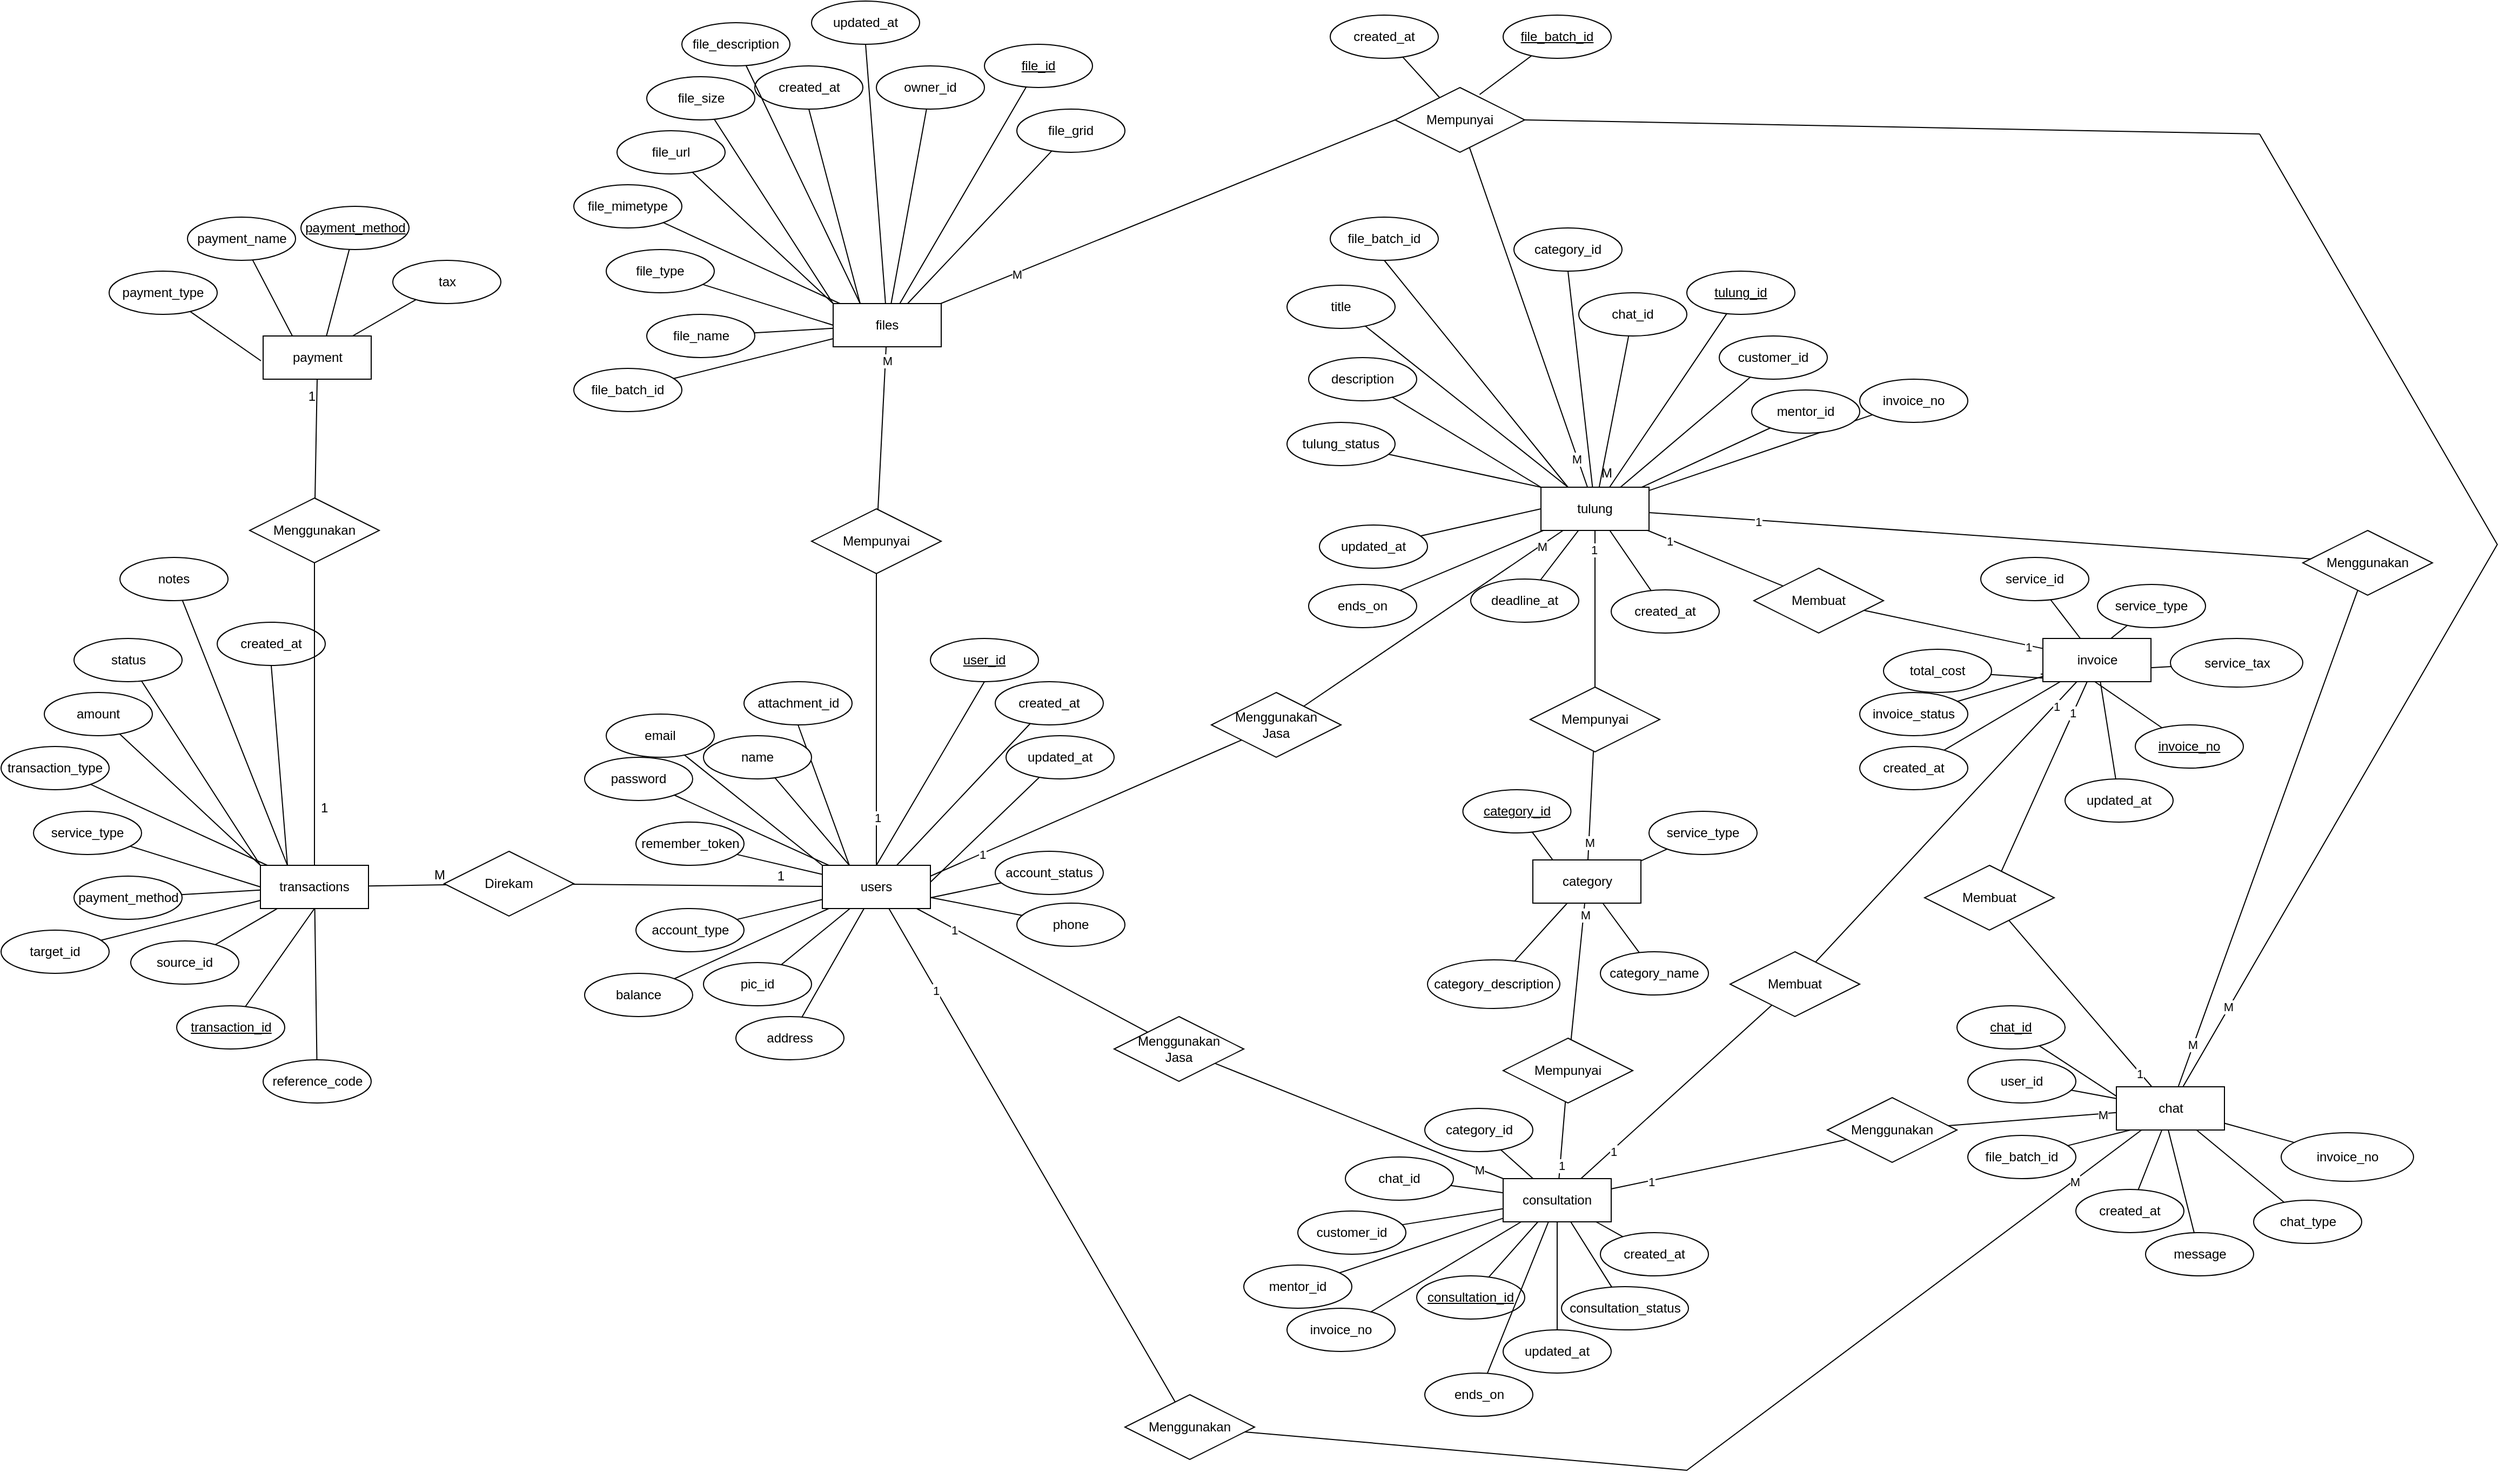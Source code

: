 <mxfile version="21.3.2" type="github" pages="2">
  <diagram id="R2lEEEUBdFMjLlhIrx00" name="Page-1">
    <mxGraphModel dx="521" dy="581" grid="1" gridSize="10" guides="1" tooltips="1" connect="1" arrows="1" fold="1" page="1" pageScale="1" pageWidth="850" pageHeight="1100" math="0" shadow="0" extFonts="Permanent Marker^https://fonts.googleapis.com/css?family=Permanent+Marker">
      <root>
        <mxCell id="0" />
        <mxCell id="1" parent="0" />
        <mxCell id="Clix4Bp29KnAu1q2UwQA-1" value="users" style="whiteSpace=wrap;html=1;align=center;" parent="1" vertex="1">
          <mxGeometry x="780" y="837" width="100" height="40" as="geometry" />
        </mxCell>
        <mxCell id="Clix4Bp29KnAu1q2UwQA-2" value="user_id" style="ellipse;whiteSpace=wrap;html=1;align=center;fontStyle=4;" parent="1" vertex="1">
          <mxGeometry x="880" y="627" width="100" height="40" as="geometry" />
        </mxCell>
        <mxCell id="Clix4Bp29KnAu1q2UwQA-5" value="" style="endArrow=none;html=1;rounded=0;exitX=0.5;exitY=1;exitDx=0;exitDy=0;entryX=0.5;entryY=0;entryDx=0;entryDy=0;" parent="1" source="Clix4Bp29KnAu1q2UwQA-2" target="Clix4Bp29KnAu1q2UwQA-1" edge="1">
          <mxGeometry relative="1" as="geometry">
            <mxPoint x="890" y="837" as="sourcePoint" />
            <mxPoint x="1050" y="837" as="targetPoint" />
          </mxGeometry>
        </mxCell>
        <mxCell id="Clix4Bp29KnAu1q2UwQA-9" value="attachment_id" style="ellipse;whiteSpace=wrap;html=1;align=center;" parent="1" vertex="1">
          <mxGeometry x="707.5" y="667" width="100" height="40" as="geometry" />
        </mxCell>
        <mxCell id="Clix4Bp29KnAu1q2UwQA-10" value="" style="endArrow=none;html=1;rounded=0;exitX=0.5;exitY=1;exitDx=0;exitDy=0;entryX=0.25;entryY=0;entryDx=0;entryDy=0;" parent="1" source="Clix4Bp29KnAu1q2UwQA-9" target="Clix4Bp29KnAu1q2UwQA-1" edge="1">
          <mxGeometry relative="1" as="geometry">
            <mxPoint x="840" y="837" as="sourcePoint" />
            <mxPoint x="840" y="867" as="targetPoint" />
          </mxGeometry>
        </mxCell>
        <mxCell id="Clix4Bp29KnAu1q2UwQA-12" value="pic_id" style="ellipse;whiteSpace=wrap;html=1;align=center;" parent="1" vertex="1">
          <mxGeometry x="670" y="927" width="100" height="40" as="geometry" />
        </mxCell>
        <mxCell id="Clix4Bp29KnAu1q2UwQA-13" value="" style="endArrow=none;html=1;rounded=0;" parent="1" source="Clix4Bp29KnAu1q2UwQA-12" target="Clix4Bp29KnAu1q2UwQA-1" edge="1">
          <mxGeometry relative="1" as="geometry">
            <mxPoint x="710" y="1027" as="sourcePoint" />
            <mxPoint x="775" y="912" as="targetPoint" />
          </mxGeometry>
        </mxCell>
        <mxCell id="Clix4Bp29KnAu1q2UwQA-14" value="name" style="ellipse;whiteSpace=wrap;html=1;align=center;" parent="1" vertex="1">
          <mxGeometry x="670" y="717" width="100" height="40" as="geometry" />
        </mxCell>
        <mxCell id="Clix4Bp29KnAu1q2UwQA-15" value="" style="endArrow=none;html=1;rounded=0;entryX=0.25;entryY=0;entryDx=0;entryDy=0;" parent="1" source="Clix4Bp29KnAu1q2UwQA-14" target="Clix4Bp29KnAu1q2UwQA-1" edge="1">
          <mxGeometry relative="1" as="geometry">
            <mxPoint x="787.5" y="947" as="sourcePoint" />
            <mxPoint x="753" y="967" as="targetPoint" />
          </mxGeometry>
        </mxCell>
        <mxCell id="Clix4Bp29KnAu1q2UwQA-17" value="email" style="ellipse;whiteSpace=wrap;html=1;align=center;" parent="1" vertex="1">
          <mxGeometry x="580" y="697" width="100" height="40" as="geometry" />
        </mxCell>
        <mxCell id="Clix4Bp29KnAu1q2UwQA-18" value="" style="endArrow=none;html=1;rounded=0;entryX=0;entryY=0;entryDx=0;entryDy=0;" parent="1" source="Clix4Bp29KnAu1q2UwQA-17" target="Clix4Bp29KnAu1q2UwQA-1" edge="1">
          <mxGeometry relative="1" as="geometry">
            <mxPoint x="780" y="997" as="sourcePoint" />
            <mxPoint x="772.5" y="947" as="targetPoint" />
          </mxGeometry>
        </mxCell>
        <mxCell id="Clix4Bp29KnAu1q2UwQA-19" value="phone" style="ellipse;whiteSpace=wrap;html=1;align=center;" parent="1" vertex="1">
          <mxGeometry x="960" y="872" width="100" height="40" as="geometry" />
        </mxCell>
        <mxCell id="Clix4Bp29KnAu1q2UwQA-21" value="address" style="ellipse;whiteSpace=wrap;html=1;align=center;" parent="1" vertex="1">
          <mxGeometry x="700" y="977" width="100" height="40" as="geometry" />
        </mxCell>
        <mxCell id="Clix4Bp29KnAu1q2UwQA-22" value="" style="endArrow=none;html=1;rounded=0;" parent="1" source="Clix4Bp29KnAu1q2UwQA-21" target="Clix4Bp29KnAu1q2UwQA-1" edge="1">
          <mxGeometry relative="1" as="geometry">
            <mxPoint x="800" y="1017" as="sourcePoint" />
            <mxPoint x="810" y="917" as="targetPoint" />
          </mxGeometry>
        </mxCell>
        <mxCell id="Clix4Bp29KnAu1q2UwQA-23" value="password" style="ellipse;whiteSpace=wrap;html=1;align=center;" parent="1" vertex="1">
          <mxGeometry x="560" y="737" width="100" height="40" as="geometry" />
        </mxCell>
        <mxCell id="Clix4Bp29KnAu1q2UwQA-24" value="" style="endArrow=none;html=1;rounded=0;" parent="1" source="Clix4Bp29KnAu1q2UwQA-23" target="Clix4Bp29KnAu1q2UwQA-1" edge="1">
          <mxGeometry relative="1" as="geometry">
            <mxPoint x="810" y="1027" as="sourcePoint" />
            <mxPoint x="820" y="927" as="targetPoint" />
          </mxGeometry>
        </mxCell>
        <mxCell id="Clix4Bp29KnAu1q2UwQA-25" value="remember_token" style="ellipse;whiteSpace=wrap;html=1;align=center;" parent="1" vertex="1">
          <mxGeometry x="607.5" y="797" width="100" height="40" as="geometry" />
        </mxCell>
        <mxCell id="Clix4Bp29KnAu1q2UwQA-26" value="" style="endArrow=none;html=1;rounded=0;" parent="1" source="Clix4Bp29KnAu1q2UwQA-25" target="Clix4Bp29KnAu1q2UwQA-1" edge="1">
          <mxGeometry relative="1" as="geometry">
            <mxPoint x="980" y="1117" as="sourcePoint" />
            <mxPoint x="990" y="1017" as="targetPoint" />
          </mxGeometry>
        </mxCell>
        <mxCell id="Clix4Bp29KnAu1q2UwQA-27" value="account_type" style="ellipse;whiteSpace=wrap;html=1;align=center;" parent="1" vertex="1">
          <mxGeometry x="607.5" y="877" width="100" height="40" as="geometry" />
        </mxCell>
        <mxCell id="Clix4Bp29KnAu1q2UwQA-28" value="" style="endArrow=none;html=1;rounded=0;" parent="1" source="Clix4Bp29KnAu1q2UwQA-27" target="Clix4Bp29KnAu1q2UwQA-1" edge="1">
          <mxGeometry relative="1" as="geometry">
            <mxPoint x="830" y="1047" as="sourcePoint" />
            <mxPoint x="840" y="947" as="targetPoint" />
          </mxGeometry>
        </mxCell>
        <mxCell id="Clix4Bp29KnAu1q2UwQA-30" value="balance" style="ellipse;whiteSpace=wrap;html=1;align=center;" parent="1" vertex="1">
          <mxGeometry x="560" y="937" width="100" height="40" as="geometry" />
        </mxCell>
        <mxCell id="Clix4Bp29KnAu1q2UwQA-31" value="" style="endArrow=none;html=1;rounded=0;" parent="1" source="Clix4Bp29KnAu1q2UwQA-30" target="Clix4Bp29KnAu1q2UwQA-1" edge="1">
          <mxGeometry relative="1" as="geometry">
            <mxPoint x="871" y="997" as="sourcePoint" />
            <mxPoint x="880" y="847" as="targetPoint" />
          </mxGeometry>
        </mxCell>
        <mxCell id="Clix4Bp29KnAu1q2UwQA-32" value="account_status" style="ellipse;whiteSpace=wrap;html=1;align=center;" parent="1" vertex="1">
          <mxGeometry x="940" y="824" width="100" height="40" as="geometry" />
        </mxCell>
        <mxCell id="Clix4Bp29KnAu1q2UwQA-33" value="" style="endArrow=none;html=1;rounded=0;entryX=1;entryY=0.75;entryDx=0;entryDy=0;" parent="1" source="Clix4Bp29KnAu1q2UwQA-32" target="Clix4Bp29KnAu1q2UwQA-1" edge="1">
          <mxGeometry relative="1" as="geometry">
            <mxPoint x="850" y="1067" as="sourcePoint" />
            <mxPoint x="859" y="917" as="targetPoint" />
          </mxGeometry>
        </mxCell>
        <mxCell id="Clix4Bp29KnAu1q2UwQA-34" value="created_at" style="ellipse;whiteSpace=wrap;html=1;align=center;" parent="1" vertex="1">
          <mxGeometry x="940" y="667" width="100" height="40" as="geometry" />
        </mxCell>
        <mxCell id="Clix4Bp29KnAu1q2UwQA-35" value="" style="endArrow=none;html=1;rounded=0;" parent="1" source="Clix4Bp29KnAu1q2UwQA-34" target="Clix4Bp29KnAu1q2UwQA-1" edge="1">
          <mxGeometry relative="1" as="geometry">
            <mxPoint x="931" y="907" as="sourcePoint" />
            <mxPoint x="940" y="757" as="targetPoint" />
          </mxGeometry>
        </mxCell>
        <mxCell id="Clix4Bp29KnAu1q2UwQA-36" value="updated_at" style="ellipse;whiteSpace=wrap;html=1;align=center;" parent="1" vertex="1">
          <mxGeometry x="950" y="717" width="100" height="40" as="geometry" />
        </mxCell>
        <mxCell id="Clix4Bp29KnAu1q2UwQA-37" value="" style="endArrow=none;html=1;rounded=0;entryX=1.002;entryY=0.385;entryDx=0;entryDy=0;entryPerimeter=0;" parent="1" source="Clix4Bp29KnAu1q2UwQA-36" target="Clix4Bp29KnAu1q2UwQA-1" edge="1">
          <mxGeometry relative="1" as="geometry">
            <mxPoint x="931" y="867" as="sourcePoint" />
            <mxPoint x="880" y="845" as="targetPoint" />
          </mxGeometry>
        </mxCell>
        <mxCell id="Clix4Bp29KnAu1q2UwQA-38" value="transactions" style="whiteSpace=wrap;html=1;align=center;" parent="1" vertex="1">
          <mxGeometry x="260" y="837" width="100" height="40" as="geometry" />
        </mxCell>
        <mxCell id="Clix4Bp29KnAu1q2UwQA-39" value="transaction_id" style="ellipse;whiteSpace=wrap;html=1;align=center;fontStyle=4;" parent="1" vertex="1">
          <mxGeometry x="182.5" y="967" width="100" height="40" as="geometry" />
        </mxCell>
        <mxCell id="Clix4Bp29KnAu1q2UwQA-40" value="" style="endArrow=none;html=1;rounded=0;entryX=0.5;entryY=1;entryDx=0;entryDy=0;" parent="1" source="Clix4Bp29KnAu1q2UwQA-39" target="Clix4Bp29KnAu1q2UwQA-38" edge="1">
          <mxGeometry relative="1" as="geometry">
            <mxPoint x="370" y="817" as="sourcePoint" />
            <mxPoint x="530" y="817" as="targetPoint" />
          </mxGeometry>
        </mxCell>
        <mxCell id="Clix4Bp29KnAu1q2UwQA-41" value="created_at" style="ellipse;whiteSpace=wrap;html=1;align=center;" parent="1" vertex="1">
          <mxGeometry x="220" y="612" width="100" height="40" as="geometry" />
        </mxCell>
        <mxCell id="Clix4Bp29KnAu1q2UwQA-42" value="" style="endArrow=none;html=1;rounded=0;exitX=0.5;exitY=1;exitDx=0;exitDy=0;entryX=0.25;entryY=0;entryDx=0;entryDy=0;" parent="1" source="Clix4Bp29KnAu1q2UwQA-41" target="Clix4Bp29KnAu1q2UwQA-38" edge="1">
          <mxGeometry relative="1" as="geometry">
            <mxPoint x="320" y="817" as="sourcePoint" />
            <mxPoint x="320" y="847" as="targetPoint" />
          </mxGeometry>
        </mxCell>
        <mxCell id="Clix4Bp29KnAu1q2UwQA-43" value="reference_code" style="ellipse;whiteSpace=wrap;html=1;align=center;" parent="1" vertex="1">
          <mxGeometry x="262.5" y="1017" width="100" height="40" as="geometry" />
        </mxCell>
        <mxCell id="Clix4Bp29KnAu1q2UwQA-44" value="" style="endArrow=none;html=1;rounded=0;" parent="1" source="Clix4Bp29KnAu1q2UwQA-43" target="Clix4Bp29KnAu1q2UwQA-38" edge="1">
          <mxGeometry relative="1" as="geometry">
            <mxPoint x="352.5" y="997" as="sourcePoint" />
            <mxPoint x="255" y="892" as="targetPoint" />
          </mxGeometry>
        </mxCell>
        <mxCell id="Clix4Bp29KnAu1q2UwQA-45" value="notes" style="ellipse;whiteSpace=wrap;html=1;align=center;" parent="1" vertex="1">
          <mxGeometry x="130" y="552" width="100" height="40" as="geometry" />
        </mxCell>
        <mxCell id="Clix4Bp29KnAu1q2UwQA-46" value="" style="endArrow=none;html=1;rounded=0;entryX=0.25;entryY=0;entryDx=0;entryDy=0;" parent="1" source="Clix4Bp29KnAu1q2UwQA-45" target="Clix4Bp29KnAu1q2UwQA-38" edge="1">
          <mxGeometry relative="1" as="geometry">
            <mxPoint x="267.5" y="927" as="sourcePoint" />
            <mxPoint x="233" y="947" as="targetPoint" />
          </mxGeometry>
        </mxCell>
        <mxCell id="Clix4Bp29KnAu1q2UwQA-47" value="status" style="ellipse;whiteSpace=wrap;html=1;align=center;" parent="1" vertex="1">
          <mxGeometry x="87.5" y="627" width="100" height="40" as="geometry" />
        </mxCell>
        <mxCell id="Clix4Bp29KnAu1q2UwQA-48" value="" style="endArrow=none;html=1;rounded=0;entryX=0;entryY=0;entryDx=0;entryDy=0;" parent="1" source="Clix4Bp29KnAu1q2UwQA-47" target="Clix4Bp29KnAu1q2UwQA-38" edge="1">
          <mxGeometry relative="1" as="geometry">
            <mxPoint x="260" y="977" as="sourcePoint" />
            <mxPoint x="252.5" y="927" as="targetPoint" />
          </mxGeometry>
        </mxCell>
        <mxCell id="Clix4Bp29KnAu1q2UwQA-49" value="amount" style="ellipse;whiteSpace=wrap;html=1;align=center;" parent="1" vertex="1">
          <mxGeometry x="60" y="677" width="100" height="40" as="geometry" />
        </mxCell>
        <mxCell id="Clix4Bp29KnAu1q2UwQA-50" value="" style="endArrow=none;html=1;rounded=0;entryX=0;entryY=0;entryDx=0;entryDy=0;" parent="1" source="Clix4Bp29KnAu1q2UwQA-49" target="Clix4Bp29KnAu1q2UwQA-38" edge="1">
          <mxGeometry relative="1" as="geometry">
            <mxPoint x="300" y="1027" as="sourcePoint" />
            <mxPoint x="310" y="927" as="targetPoint" />
          </mxGeometry>
        </mxCell>
        <mxCell id="Clix4Bp29KnAu1q2UwQA-51" value="transaction_type" style="ellipse;whiteSpace=wrap;html=1;align=center;" parent="1" vertex="1">
          <mxGeometry x="20" y="727" width="100" height="40" as="geometry" />
        </mxCell>
        <mxCell id="Clix4Bp29KnAu1q2UwQA-52" value="" style="endArrow=none;html=1;rounded=0;" parent="1" source="Clix4Bp29KnAu1q2UwQA-51" target="Clix4Bp29KnAu1q2UwQA-38" edge="1">
          <mxGeometry relative="1" as="geometry">
            <mxPoint x="280" y="997" as="sourcePoint" />
            <mxPoint x="290" y="897" as="targetPoint" />
          </mxGeometry>
        </mxCell>
        <mxCell id="Clix4Bp29KnAu1q2UwQA-53" value="service_type" style="ellipse;whiteSpace=wrap;html=1;align=center;" parent="1" vertex="1">
          <mxGeometry x="50" y="787" width="100" height="40" as="geometry" />
        </mxCell>
        <mxCell id="Clix4Bp29KnAu1q2UwQA-54" value="" style="endArrow=none;html=1;rounded=0;entryX=0;entryY=0.5;entryDx=0;entryDy=0;" parent="1" source="Clix4Bp29KnAu1q2UwQA-53" target="Clix4Bp29KnAu1q2UwQA-38" edge="1">
          <mxGeometry relative="1" as="geometry">
            <mxPoint x="290" y="1007" as="sourcePoint" />
            <mxPoint x="300" y="907" as="targetPoint" />
          </mxGeometry>
        </mxCell>
        <mxCell id="Clix4Bp29KnAu1q2UwQA-55" value="payment_method" style="ellipse;whiteSpace=wrap;html=1;align=center;" parent="1" vertex="1">
          <mxGeometry x="87.5" y="847" width="100" height="40" as="geometry" />
        </mxCell>
        <mxCell id="Clix4Bp29KnAu1q2UwQA-56" value="" style="endArrow=none;html=1;rounded=0;" parent="1" source="Clix4Bp29KnAu1q2UwQA-55" target="Clix4Bp29KnAu1q2UwQA-38" edge="1">
          <mxGeometry relative="1" as="geometry">
            <mxPoint x="460" y="1097" as="sourcePoint" />
            <mxPoint x="470" y="997" as="targetPoint" />
          </mxGeometry>
        </mxCell>
        <mxCell id="Clix4Bp29KnAu1q2UwQA-57" value="target_id" style="ellipse;whiteSpace=wrap;html=1;align=center;" parent="1" vertex="1">
          <mxGeometry x="20" y="897" width="100" height="40" as="geometry" />
        </mxCell>
        <mxCell id="Clix4Bp29KnAu1q2UwQA-58" value="" style="endArrow=none;html=1;rounded=0;" parent="1" source="Clix4Bp29KnAu1q2UwQA-57" target="Clix4Bp29KnAu1q2UwQA-38" edge="1">
          <mxGeometry relative="1" as="geometry">
            <mxPoint x="310" y="1027" as="sourcePoint" />
            <mxPoint x="320" y="927" as="targetPoint" />
          </mxGeometry>
        </mxCell>
        <mxCell id="Clix4Bp29KnAu1q2UwQA-59" value="source_id" style="ellipse;whiteSpace=wrap;html=1;align=center;" parent="1" vertex="1">
          <mxGeometry x="140" y="907" width="100" height="40" as="geometry" />
        </mxCell>
        <mxCell id="Clix4Bp29KnAu1q2UwQA-60" value="" style="endArrow=none;html=1;rounded=0;" parent="1" source="Clix4Bp29KnAu1q2UwQA-59" target="Clix4Bp29KnAu1q2UwQA-38" edge="1">
          <mxGeometry relative="1" as="geometry">
            <mxPoint x="351" y="977" as="sourcePoint" />
            <mxPoint x="360" y="827" as="targetPoint" />
          </mxGeometry>
        </mxCell>
        <mxCell id="Clix4Bp29KnAu1q2UwQA-67" value="Direkam" style="shape=rhombus;perimeter=rhombusPerimeter;whiteSpace=wrap;html=1;align=center;" parent="1" vertex="1">
          <mxGeometry x="430" y="824" width="120" height="60" as="geometry" />
        </mxCell>
        <mxCell id="Clix4Bp29KnAu1q2UwQA-68" value="" style="endArrow=none;html=1;rounded=0;" parent="1" source="Clix4Bp29KnAu1q2UwQA-38" target="Clix4Bp29KnAu1q2UwQA-67" edge="1">
          <mxGeometry relative="1" as="geometry">
            <mxPoint x="180" y="547" as="sourcePoint" />
            <mxPoint x="340" y="547" as="targetPoint" />
          </mxGeometry>
        </mxCell>
        <mxCell id="Clix4Bp29KnAu1q2UwQA-69" value="M" style="resizable=0;html=1;whiteSpace=wrap;align=left;verticalAlign=bottom;" parent="Clix4Bp29KnAu1q2UwQA-68" connectable="0" vertex="1">
          <mxGeometry x="-1" relative="1" as="geometry">
            <mxPoint x="59" y="-2" as="offset" />
          </mxGeometry>
        </mxCell>
        <mxCell id="Clix4Bp29KnAu1q2UwQA-71" value="" style="endArrow=none;html=1;rounded=0;" parent="1" source="Clix4Bp29KnAu1q2UwQA-67" target="Clix4Bp29KnAu1q2UwQA-1" edge="1">
          <mxGeometry relative="1" as="geometry">
            <mxPoint x="420" y="667" as="sourcePoint" />
            <mxPoint x="454" y="433" as="targetPoint" />
          </mxGeometry>
        </mxCell>
        <mxCell id="Clix4Bp29KnAu1q2UwQA-73" value="1" style="resizable=0;html=1;whiteSpace=wrap;align=right;verticalAlign=bottom;" parent="Clix4Bp29KnAu1q2UwQA-71" connectable="0" vertex="1">
          <mxGeometry x="1" relative="1" as="geometry">
            <mxPoint x="-33" y="-1" as="offset" />
          </mxGeometry>
        </mxCell>
        <mxCell id="Clix4Bp29KnAu1q2UwQA-75" value="payment_method" style="ellipse;whiteSpace=wrap;html=1;align=center;fontStyle=4;" parent="1" vertex="1">
          <mxGeometry x="297.5" y="227" width="100" height="40" as="geometry" />
        </mxCell>
        <mxCell id="Clix4Bp29KnAu1q2UwQA-76" value="" style="endArrow=none;html=1;rounded=0;entryX=0.5;entryY=1;entryDx=0;entryDy=0;" parent="1" source="Clix4Bp29KnAu1q2UwQA-75" edge="1">
          <mxGeometry relative="1" as="geometry">
            <mxPoint x="370" y="327" as="sourcePoint" />
            <mxPoint x="310.5" y="387" as="targetPoint" />
          </mxGeometry>
        </mxCell>
        <mxCell id="Clix4Bp29KnAu1q2UwQA-77" value="payment_name" style="ellipse;whiteSpace=wrap;html=1;align=center;" parent="1" vertex="1">
          <mxGeometry x="192.5" y="237" width="100" height="40" as="geometry" />
        </mxCell>
        <mxCell id="Clix4Bp29KnAu1q2UwQA-78" value="" style="endArrow=none;html=1;rounded=0;" parent="1" source="Clix4Bp29KnAu1q2UwQA-77" edge="1">
          <mxGeometry relative="1" as="geometry">
            <mxPoint x="352.5" y="507" as="sourcePoint" />
            <mxPoint x="310.5" y="387" as="targetPoint" />
          </mxGeometry>
        </mxCell>
        <mxCell id="Clix4Bp29KnAu1q2UwQA-79" value="payment_type" style="ellipse;whiteSpace=wrap;html=1;align=center;" parent="1" vertex="1">
          <mxGeometry x="120" y="287" width="100" height="40" as="geometry" />
        </mxCell>
        <mxCell id="Clix4Bp29KnAu1q2UwQA-80" value="" style="endArrow=none;html=1;rounded=0;" parent="1" source="Clix4Bp29KnAu1q2UwQA-79" edge="1">
          <mxGeometry relative="1" as="geometry">
            <mxPoint x="460" y="607" as="sourcePoint" />
            <mxPoint x="260.5" y="370" as="targetPoint" />
          </mxGeometry>
        </mxCell>
        <mxCell id="Clix4Bp29KnAu1q2UwQA-83" value="tax" style="ellipse;whiteSpace=wrap;html=1;align=center;" parent="1" vertex="1">
          <mxGeometry x="382.5" y="277" width="100" height="40" as="geometry" />
        </mxCell>
        <mxCell id="Clix4Bp29KnAu1q2UwQA-84" value="" style="endArrow=none;html=1;rounded=0;" parent="1" source="Clix4Bp29KnAu1q2UwQA-83" edge="1">
          <mxGeometry relative="1" as="geometry">
            <mxPoint x="351" y="487" as="sourcePoint" />
            <mxPoint x="275.5" y="387" as="targetPoint" />
          </mxGeometry>
        </mxCell>
        <mxCell id="Clix4Bp29KnAu1q2UwQA-85" value="payment" style="whiteSpace=wrap;html=1;align=center;" parent="1" vertex="1">
          <mxGeometry x="262.5" y="347" width="100" height="40" as="geometry" />
        </mxCell>
        <mxCell id="Clix4Bp29KnAu1q2UwQA-86" value="Menggunakan" style="shape=rhombus;perimeter=rhombusPerimeter;whiteSpace=wrap;html=1;align=center;" parent="1" vertex="1">
          <mxGeometry x="250" y="497" width="120" height="60" as="geometry" />
        </mxCell>
        <mxCell id="Clix4Bp29KnAu1q2UwQA-87" value="" style="endArrow=none;html=1;rounded=0;exitX=0.5;exitY=0;exitDx=0;exitDy=0;" parent="1" source="Clix4Bp29KnAu1q2UwQA-38" target="Clix4Bp29KnAu1q2UwQA-86" edge="1">
          <mxGeometry relative="1" as="geometry">
            <mxPoint x="303.431" y="882" as="sourcePoint" />
            <mxPoint x="239.26" y="362" as="targetPoint" />
          </mxGeometry>
        </mxCell>
        <mxCell id="Clix4Bp29KnAu1q2UwQA-88" value="1" style="resizable=0;html=1;whiteSpace=wrap;align=left;verticalAlign=bottom;" parent="Clix4Bp29KnAu1q2UwQA-87" connectable="0" vertex="1">
          <mxGeometry x="-1" relative="1" as="geometry">
            <mxPoint x="4" y="-45" as="offset" />
          </mxGeometry>
        </mxCell>
        <mxCell id="Clix4Bp29KnAu1q2UwQA-89" value="" style="endArrow=none;html=1;rounded=0;entryX=0.5;entryY=1;entryDx=0;entryDy=0;" parent="1" source="Clix4Bp29KnAu1q2UwQA-86" target="Clix4Bp29KnAu1q2UwQA-85" edge="1">
          <mxGeometry relative="1" as="geometry">
            <mxPoint x="319.26" y="482" as="sourcePoint" />
            <mxPoint x="297.5" y="412" as="targetPoint" />
          </mxGeometry>
        </mxCell>
        <mxCell id="Clix4Bp29KnAu1q2UwQA-90" value="1" style="resizable=0;html=1;whiteSpace=wrap;align=right;verticalAlign=bottom;" parent="Clix4Bp29KnAu1q2UwQA-89" connectable="0" vertex="1">
          <mxGeometry x="1" relative="1" as="geometry">
            <mxPoint y="25" as="offset" />
          </mxGeometry>
        </mxCell>
        <mxCell id="Clix4Bp29KnAu1q2UwQA-91" value="files" style="whiteSpace=wrap;html=1;align=center;" parent="1" vertex="1">
          <mxGeometry x="790" y="317" width="100" height="40" as="geometry" />
        </mxCell>
        <mxCell id="Clix4Bp29KnAu1q2UwQA-92" value="file_id" style="ellipse;whiteSpace=wrap;html=1;align=center;fontStyle=4;" parent="1" vertex="1">
          <mxGeometry x="930" y="77" width="100" height="40" as="geometry" />
        </mxCell>
        <mxCell id="Clix4Bp29KnAu1q2UwQA-93" value="" style="endArrow=none;html=1;rounded=0;" parent="1" source="Clix4Bp29KnAu1q2UwQA-92" target="Clix4Bp29KnAu1q2UwQA-91" edge="1">
          <mxGeometry relative="1" as="geometry">
            <mxPoint x="900" y="297" as="sourcePoint" />
            <mxPoint x="1060" y="297" as="targetPoint" />
          </mxGeometry>
        </mxCell>
        <mxCell id="Clix4Bp29KnAu1q2UwQA-94" value="created_at" style="ellipse;whiteSpace=wrap;html=1;align=center;" parent="1" vertex="1">
          <mxGeometry x="717.5" y="97" width="100" height="40" as="geometry" />
        </mxCell>
        <mxCell id="Clix4Bp29KnAu1q2UwQA-95" value="" style="endArrow=none;html=1;rounded=0;exitX=0.5;exitY=1;exitDx=0;exitDy=0;entryX=0.25;entryY=0;entryDx=0;entryDy=0;" parent="1" source="Clix4Bp29KnAu1q2UwQA-94" target="Clix4Bp29KnAu1q2UwQA-91" edge="1">
          <mxGeometry relative="1" as="geometry">
            <mxPoint x="850" y="297" as="sourcePoint" />
            <mxPoint x="850" y="327" as="targetPoint" />
          </mxGeometry>
        </mxCell>
        <mxCell id="Clix4Bp29KnAu1q2UwQA-96" value="owner_id" style="ellipse;whiteSpace=wrap;html=1;align=center;" parent="1" vertex="1">
          <mxGeometry x="830" y="97" width="100" height="40" as="geometry" />
        </mxCell>
        <mxCell id="Clix4Bp29KnAu1q2UwQA-97" value="" style="endArrow=none;html=1;rounded=0;" parent="1" source="Clix4Bp29KnAu1q2UwQA-96" target="Clix4Bp29KnAu1q2UwQA-91" edge="1">
          <mxGeometry relative="1" as="geometry">
            <mxPoint x="882.5" y="477" as="sourcePoint" />
            <mxPoint x="785" y="372" as="targetPoint" />
          </mxGeometry>
        </mxCell>
        <mxCell id="Clix4Bp29KnAu1q2UwQA-98" value="file_description" style="ellipse;whiteSpace=wrap;html=1;align=center;" parent="1" vertex="1">
          <mxGeometry x="650" y="57" width="100" height="40" as="geometry" />
        </mxCell>
        <mxCell id="Clix4Bp29KnAu1q2UwQA-99" value="" style="endArrow=none;html=1;rounded=0;entryX=0.25;entryY=0;entryDx=0;entryDy=0;" parent="1" source="Clix4Bp29KnAu1q2UwQA-98" target="Clix4Bp29KnAu1q2UwQA-91" edge="1">
          <mxGeometry relative="1" as="geometry">
            <mxPoint x="797.5" y="407" as="sourcePoint" />
            <mxPoint x="763" y="427" as="targetPoint" />
          </mxGeometry>
        </mxCell>
        <mxCell id="Clix4Bp29KnAu1q2UwQA-100" value="file_size" style="ellipse;whiteSpace=wrap;html=1;align=center;" parent="1" vertex="1">
          <mxGeometry x="617.5" y="107" width="100" height="40" as="geometry" />
        </mxCell>
        <mxCell id="Clix4Bp29KnAu1q2UwQA-101" value="" style="endArrow=none;html=1;rounded=0;entryX=0;entryY=0;entryDx=0;entryDy=0;" parent="1" source="Clix4Bp29KnAu1q2UwQA-100" target="Clix4Bp29KnAu1q2UwQA-91" edge="1">
          <mxGeometry relative="1" as="geometry">
            <mxPoint x="790" y="457" as="sourcePoint" />
            <mxPoint x="782.5" y="407" as="targetPoint" />
          </mxGeometry>
        </mxCell>
        <mxCell id="Clix4Bp29KnAu1q2UwQA-102" value="file_url" style="ellipse;whiteSpace=wrap;html=1;align=center;" parent="1" vertex="1">
          <mxGeometry x="590" y="157" width="100" height="40" as="geometry" />
        </mxCell>
        <mxCell id="Clix4Bp29KnAu1q2UwQA-103" value="" style="endArrow=none;html=1;rounded=0;entryX=0;entryY=0;entryDx=0;entryDy=0;" parent="1" source="Clix4Bp29KnAu1q2UwQA-102" target="Clix4Bp29KnAu1q2UwQA-91" edge="1">
          <mxGeometry relative="1" as="geometry">
            <mxPoint x="830" y="507" as="sourcePoint" />
            <mxPoint x="840" y="407" as="targetPoint" />
          </mxGeometry>
        </mxCell>
        <mxCell id="Clix4Bp29KnAu1q2UwQA-104" value="file_mimetype" style="ellipse;whiteSpace=wrap;html=1;align=center;" parent="1" vertex="1">
          <mxGeometry x="550" y="207" width="100" height="40" as="geometry" />
        </mxCell>
        <mxCell id="Clix4Bp29KnAu1q2UwQA-105" value="" style="endArrow=none;html=1;rounded=0;" parent="1" source="Clix4Bp29KnAu1q2UwQA-104" target="Clix4Bp29KnAu1q2UwQA-91" edge="1">
          <mxGeometry relative="1" as="geometry">
            <mxPoint x="810" y="477" as="sourcePoint" />
            <mxPoint x="820" y="377" as="targetPoint" />
          </mxGeometry>
        </mxCell>
        <mxCell id="Clix4Bp29KnAu1q2UwQA-106" value="file_type" style="ellipse;whiteSpace=wrap;html=1;align=center;" parent="1" vertex="1">
          <mxGeometry x="580" y="267" width="100" height="40" as="geometry" />
        </mxCell>
        <mxCell id="Clix4Bp29KnAu1q2UwQA-107" value="" style="endArrow=none;html=1;rounded=0;entryX=0;entryY=0.5;entryDx=0;entryDy=0;" parent="1" source="Clix4Bp29KnAu1q2UwQA-106" target="Clix4Bp29KnAu1q2UwQA-91" edge="1">
          <mxGeometry relative="1" as="geometry">
            <mxPoint x="820" y="487" as="sourcePoint" />
            <mxPoint x="830" y="387" as="targetPoint" />
          </mxGeometry>
        </mxCell>
        <mxCell id="Clix4Bp29KnAu1q2UwQA-108" value="file_name" style="ellipse;whiteSpace=wrap;html=1;align=center;" parent="1" vertex="1">
          <mxGeometry x="617.5" y="327" width="100" height="40" as="geometry" />
        </mxCell>
        <mxCell id="Clix4Bp29KnAu1q2UwQA-109" value="" style="endArrow=none;html=1;rounded=0;" parent="1" source="Clix4Bp29KnAu1q2UwQA-108" target="Clix4Bp29KnAu1q2UwQA-91" edge="1">
          <mxGeometry relative="1" as="geometry">
            <mxPoint x="990" y="577" as="sourcePoint" />
            <mxPoint x="1000" y="477" as="targetPoint" />
          </mxGeometry>
        </mxCell>
        <mxCell id="Clix4Bp29KnAu1q2UwQA-110" value="file_batch_id" style="ellipse;whiteSpace=wrap;html=1;align=center;" parent="1" vertex="1">
          <mxGeometry x="550" y="377" width="100" height="40" as="geometry" />
        </mxCell>
        <mxCell id="Clix4Bp29KnAu1q2UwQA-111" value="" style="endArrow=none;html=1;rounded=0;" parent="1" source="Clix4Bp29KnAu1q2UwQA-110" target="Clix4Bp29KnAu1q2UwQA-91" edge="1">
          <mxGeometry relative="1" as="geometry">
            <mxPoint x="840" y="507" as="sourcePoint" />
            <mxPoint x="850" y="407" as="targetPoint" />
          </mxGeometry>
        </mxCell>
        <mxCell id="Clix4Bp29KnAu1q2UwQA-112" value="file_grid" style="ellipse;whiteSpace=wrap;html=1;align=center;" parent="1" vertex="1">
          <mxGeometry x="960" y="137" width="100" height="40" as="geometry" />
        </mxCell>
        <mxCell id="Clix4Bp29KnAu1q2UwQA-113" value="" style="endArrow=none;html=1;rounded=0;" parent="1" source="Clix4Bp29KnAu1q2UwQA-112" target="Clix4Bp29KnAu1q2UwQA-91" edge="1">
          <mxGeometry relative="1" as="geometry">
            <mxPoint x="881" y="457" as="sourcePoint" />
            <mxPoint x="890" y="307" as="targetPoint" />
          </mxGeometry>
        </mxCell>
        <mxCell id="Clix4Bp29KnAu1q2UwQA-117" value="updated_at" style="ellipse;whiteSpace=wrap;html=1;align=center;" parent="1" vertex="1">
          <mxGeometry x="770" y="37" width="100" height="40" as="geometry" />
        </mxCell>
        <mxCell id="Clix4Bp29KnAu1q2UwQA-118" value="" style="endArrow=none;html=1;rounded=0;exitX=0.5;exitY=1;exitDx=0;exitDy=0;" parent="1" source="Clix4Bp29KnAu1q2UwQA-117" target="Clix4Bp29KnAu1q2UwQA-91" edge="1">
          <mxGeometry relative="1" as="geometry">
            <mxPoint x="902.5" y="237" as="sourcePoint" />
            <mxPoint x="867.5" y="257" as="targetPoint" />
          </mxGeometry>
        </mxCell>
        <mxCell id="Clix4Bp29KnAu1q2UwQA-119" value="Mempunyai" style="shape=rhombus;perimeter=rhombusPerimeter;whiteSpace=wrap;html=1;align=center;" parent="1" vertex="1">
          <mxGeometry x="770" y="507" width="120" height="60" as="geometry" />
        </mxCell>
        <mxCell id="Clix4Bp29KnAu1q2UwQA-120" value="" style="endArrow=none;html=1;rounded=0;" parent="1" source="Clix4Bp29KnAu1q2UwQA-91" target="Clix4Bp29KnAu1q2UwQA-119" edge="1">
          <mxGeometry relative="1" as="geometry">
            <mxPoint x="588" y="522" as="sourcePoint" />
            <mxPoint x="620" y="220" as="targetPoint" />
          </mxGeometry>
        </mxCell>
        <mxCell id="Clix4Bp29KnAu1q2UwQA-129" value="M" style="edgeLabel;html=1;align=center;verticalAlign=middle;resizable=0;points=[];" parent="Clix4Bp29KnAu1q2UwQA-120" vertex="1" connectable="0">
          <mxGeometry x="-0.833" y="1" relative="1" as="geometry">
            <mxPoint as="offset" />
          </mxGeometry>
        </mxCell>
        <mxCell id="Clix4Bp29KnAu1q2UwQA-122" value="" style="endArrow=none;html=1;rounded=0;" parent="1" source="Clix4Bp29KnAu1q2UwQA-119" target="Clix4Bp29KnAu1q2UwQA-1" edge="1">
          <mxGeometry relative="1" as="geometry">
            <mxPoint x="700" y="340" as="sourcePoint" />
            <mxPoint x="1060" y="530" as="targetPoint" />
          </mxGeometry>
        </mxCell>
        <mxCell id="Clix4Bp29KnAu1q2UwQA-130" value="1" style="edgeLabel;html=1;align=center;verticalAlign=middle;resizable=0;points=[];" parent="Clix4Bp29KnAu1q2UwQA-122" vertex="1" connectable="0">
          <mxGeometry x="0.669" y="1" relative="1" as="geometry">
            <mxPoint as="offset" />
          </mxGeometry>
        </mxCell>
        <mxCell id="Clix4Bp29KnAu1q2UwQA-125" value="created_at" style="ellipse;whiteSpace=wrap;html=1;align=center;" parent="1" vertex="1">
          <mxGeometry x="1250" y="50" width="100" height="40" as="geometry" />
        </mxCell>
        <mxCell id="Clix4Bp29KnAu1q2UwQA-126" value="" style="endArrow=none;html=1;rounded=0;" parent="1" source="Clix4Bp29KnAu1q2UwQA-125" target="Clix4Bp29KnAu1q2UwQA-172" edge="1">
          <mxGeometry relative="1" as="geometry">
            <mxPoint x="1040" y="417" as="sourcePoint" />
            <mxPoint x="1187.164" y="97" as="targetPoint" />
          </mxGeometry>
        </mxCell>
        <mxCell id="Clix4Bp29KnAu1q2UwQA-127" value="&lt;u&gt;file_batch_id&lt;/u&gt;" style="ellipse;whiteSpace=wrap;html=1;align=center;" parent="1" vertex="1">
          <mxGeometry x="1410" y="50" width="100" height="40" as="geometry" />
        </mxCell>
        <mxCell id="Clix4Bp29KnAu1q2UwQA-128" value="" style="endArrow=none;html=1;rounded=0;entryX=0.652;entryY=0.108;entryDx=0;entryDy=0;entryPerimeter=0;" parent="1" source="Clix4Bp29KnAu1q2UwQA-127" target="Clix4Bp29KnAu1q2UwQA-172" edge="1">
          <mxGeometry relative="1" as="geometry">
            <mxPoint x="1072.5" y="597" as="sourcePoint" />
            <mxPoint x="1219.254" y="97" as="targetPoint" />
          </mxGeometry>
        </mxCell>
        <mxCell id="Clix4Bp29KnAu1q2UwQA-134" value="" style="endArrow=none;html=1;rounded=0;exitX=0;exitY=0.5;exitDx=0;exitDy=0;" parent="1" source="Clix4Bp29KnAu1q2UwQA-172" target="Clix4Bp29KnAu1q2UwQA-91" edge="1">
          <mxGeometry relative="1" as="geometry">
            <mxPoint x="1116.182" y="230.091" as="sourcePoint" />
            <mxPoint x="1305.357" y="197" as="targetPoint" />
          </mxGeometry>
        </mxCell>
        <mxCell id="Clix4Bp29KnAu1q2UwQA-135" value="M" style="edgeLabel;html=1;align=center;verticalAlign=middle;resizable=0;points=[];" parent="Clix4Bp29KnAu1q2UwQA-134" vertex="1" connectable="0">
          <mxGeometry x="0.669" y="1" relative="1" as="geometry">
            <mxPoint as="offset" />
          </mxGeometry>
        </mxCell>
        <mxCell id="Clix4Bp29KnAu1q2UwQA-136" value="tulung" style="whiteSpace=wrap;html=1;align=center;" parent="1" vertex="1">
          <mxGeometry x="1445" y="487" width="100" height="40" as="geometry" />
        </mxCell>
        <mxCell id="Clix4Bp29KnAu1q2UwQA-137" value="tulung_id" style="ellipse;whiteSpace=wrap;html=1;align=center;fontStyle=4;" parent="1" vertex="1">
          <mxGeometry x="1580" y="287" width="100" height="40" as="geometry" />
        </mxCell>
        <mxCell id="Clix4Bp29KnAu1q2UwQA-138" value="" style="endArrow=none;html=1;rounded=0;" parent="1" source="Clix4Bp29KnAu1q2UwQA-137" target="Clix4Bp29KnAu1q2UwQA-136" edge="1">
          <mxGeometry relative="1" as="geometry">
            <mxPoint x="1550" y="507" as="sourcePoint" />
            <mxPoint x="1710" y="507" as="targetPoint" />
          </mxGeometry>
        </mxCell>
        <mxCell id="Clix4Bp29KnAu1q2UwQA-139" value="file_batch_id" style="ellipse;whiteSpace=wrap;html=1;align=center;" parent="1" vertex="1">
          <mxGeometry x="1250" y="237" width="100" height="40" as="geometry" />
        </mxCell>
        <mxCell id="Clix4Bp29KnAu1q2UwQA-140" value="" style="endArrow=none;html=1;rounded=0;exitX=0.5;exitY=1;exitDx=0;exitDy=0;entryX=0.25;entryY=0;entryDx=0;entryDy=0;" parent="1" source="Clix4Bp29KnAu1q2UwQA-139" target="Clix4Bp29KnAu1q2UwQA-136" edge="1">
          <mxGeometry relative="1" as="geometry">
            <mxPoint x="1500" y="507" as="sourcePoint" />
            <mxPoint x="1500" y="537" as="targetPoint" />
          </mxGeometry>
        </mxCell>
        <mxCell id="Clix4Bp29KnAu1q2UwQA-141" value="chat_id" style="ellipse;whiteSpace=wrap;html=1;align=center;" parent="1" vertex="1">
          <mxGeometry x="1480" y="307" width="100" height="40" as="geometry" />
        </mxCell>
        <mxCell id="Clix4Bp29KnAu1q2UwQA-142" value="" style="endArrow=none;html=1;rounded=0;" parent="1" source="Clix4Bp29KnAu1q2UwQA-141" target="Clix4Bp29KnAu1q2UwQA-136" edge="1">
          <mxGeometry relative="1" as="geometry">
            <mxPoint x="1532.5" y="687" as="sourcePoint" />
            <mxPoint x="1435" y="582" as="targetPoint" />
          </mxGeometry>
        </mxCell>
        <mxCell id="Clix4Bp29KnAu1q2UwQA-143" value="title" style="ellipse;whiteSpace=wrap;html=1;align=center;" parent="1" vertex="1">
          <mxGeometry x="1210" y="300" width="100" height="40" as="geometry" />
        </mxCell>
        <mxCell id="Clix4Bp29KnAu1q2UwQA-144" value="" style="endArrow=none;html=1;rounded=0;entryX=0.25;entryY=0;entryDx=0;entryDy=0;" parent="1" source="Clix4Bp29KnAu1q2UwQA-143" target="Clix4Bp29KnAu1q2UwQA-136" edge="1">
          <mxGeometry relative="1" as="geometry">
            <mxPoint x="1447.5" y="617" as="sourcePoint" />
            <mxPoint x="1413" y="637" as="targetPoint" />
          </mxGeometry>
        </mxCell>
        <mxCell id="Clix4Bp29KnAu1q2UwQA-145" value="description" style="ellipse;whiteSpace=wrap;html=1;align=center;" parent="1" vertex="1">
          <mxGeometry x="1230" y="367" width="100" height="40" as="geometry" />
        </mxCell>
        <mxCell id="Clix4Bp29KnAu1q2UwQA-146" value="" style="endArrow=none;html=1;rounded=0;entryX=0;entryY=0;entryDx=0;entryDy=0;" parent="1" source="Clix4Bp29KnAu1q2UwQA-145" target="Clix4Bp29KnAu1q2UwQA-136" edge="1">
          <mxGeometry relative="1" as="geometry">
            <mxPoint x="1440" y="667" as="sourcePoint" />
            <mxPoint x="1432.5" y="617" as="targetPoint" />
          </mxGeometry>
        </mxCell>
        <mxCell id="Clix4Bp29KnAu1q2UwQA-147" value="tulung_status" style="ellipse;whiteSpace=wrap;html=1;align=center;" parent="1" vertex="1">
          <mxGeometry x="1210" y="427" width="100" height="40" as="geometry" />
        </mxCell>
        <mxCell id="Clix4Bp29KnAu1q2UwQA-148" value="" style="endArrow=none;html=1;rounded=0;entryX=0;entryY=0;entryDx=0;entryDy=0;" parent="1" source="Clix4Bp29KnAu1q2UwQA-147" target="Clix4Bp29KnAu1q2UwQA-136" edge="1">
          <mxGeometry relative="1" as="geometry">
            <mxPoint x="1480" y="717" as="sourcePoint" />
            <mxPoint x="1490" y="617" as="targetPoint" />
          </mxGeometry>
        </mxCell>
        <mxCell id="Clix4Bp29KnAu1q2UwQA-149" value="created_at" style="ellipse;whiteSpace=wrap;html=1;align=center;" parent="1" vertex="1">
          <mxGeometry x="1510" y="582" width="100" height="40" as="geometry" />
        </mxCell>
        <mxCell id="Clix4Bp29KnAu1q2UwQA-150" value="" style="endArrow=none;html=1;rounded=0;" parent="1" source="Clix4Bp29KnAu1q2UwQA-149" target="Clix4Bp29KnAu1q2UwQA-136" edge="1">
          <mxGeometry relative="1" as="geometry">
            <mxPoint x="1460" y="687" as="sourcePoint" />
            <mxPoint x="1470" y="587" as="targetPoint" />
          </mxGeometry>
        </mxCell>
        <mxCell id="Clix4Bp29KnAu1q2UwQA-151" value="updated_at" style="ellipse;whiteSpace=wrap;html=1;align=center;" parent="1" vertex="1">
          <mxGeometry x="1240" y="522" width="100" height="40" as="geometry" />
        </mxCell>
        <mxCell id="Clix4Bp29KnAu1q2UwQA-152" value="" style="endArrow=none;html=1;rounded=0;entryX=0;entryY=0.5;entryDx=0;entryDy=0;" parent="1" source="Clix4Bp29KnAu1q2UwQA-151" target="Clix4Bp29KnAu1q2UwQA-136" edge="1">
          <mxGeometry relative="1" as="geometry">
            <mxPoint x="1470" y="697" as="sourcePoint" />
            <mxPoint x="1480" y="597" as="targetPoint" />
          </mxGeometry>
        </mxCell>
        <mxCell id="Clix4Bp29KnAu1q2UwQA-153" value="invoice_no" style="ellipse;whiteSpace=wrap;html=1;align=center;" parent="1" vertex="1">
          <mxGeometry x="1740" y="387" width="100" height="40" as="geometry" />
        </mxCell>
        <mxCell id="Clix4Bp29KnAu1q2UwQA-154" value="" style="endArrow=none;html=1;rounded=0;" parent="1" source="Clix4Bp29KnAu1q2UwQA-153" target="Clix4Bp29KnAu1q2UwQA-136" edge="1">
          <mxGeometry relative="1" as="geometry">
            <mxPoint x="1640" y="787" as="sourcePoint" />
            <mxPoint x="1650" y="687" as="targetPoint" />
          </mxGeometry>
        </mxCell>
        <mxCell id="Clix4Bp29KnAu1q2UwQA-155" value="mentor_id" style="ellipse;whiteSpace=wrap;html=1;align=center;" parent="1" vertex="1">
          <mxGeometry x="1640" y="397" width="100" height="40" as="geometry" />
        </mxCell>
        <mxCell id="Clix4Bp29KnAu1q2UwQA-156" value="" style="endArrow=none;html=1;rounded=0;" parent="1" source="Clix4Bp29KnAu1q2UwQA-155" target="Clix4Bp29KnAu1q2UwQA-136" edge="1">
          <mxGeometry relative="1" as="geometry">
            <mxPoint x="1490" y="717" as="sourcePoint" />
            <mxPoint x="1500" y="617" as="targetPoint" />
          </mxGeometry>
        </mxCell>
        <mxCell id="Clix4Bp29KnAu1q2UwQA-157" value="customer_id" style="ellipse;whiteSpace=wrap;html=1;align=center;" parent="1" vertex="1">
          <mxGeometry x="1610" y="347" width="100" height="40" as="geometry" />
        </mxCell>
        <mxCell id="Clix4Bp29KnAu1q2UwQA-158" value="" style="endArrow=none;html=1;rounded=0;" parent="1" source="Clix4Bp29KnAu1q2UwQA-157" target="Clix4Bp29KnAu1q2UwQA-136" edge="1">
          <mxGeometry relative="1" as="geometry">
            <mxPoint x="1531" y="667" as="sourcePoint" />
            <mxPoint x="1540" y="517" as="targetPoint" />
          </mxGeometry>
        </mxCell>
        <mxCell id="Clix4Bp29KnAu1q2UwQA-159" value="category_id" style="ellipse;whiteSpace=wrap;html=1;align=center;" parent="1" vertex="1">
          <mxGeometry x="1420" y="247" width="100" height="40" as="geometry" />
        </mxCell>
        <mxCell id="Clix4Bp29KnAu1q2UwQA-160" value="" style="endArrow=none;html=1;rounded=0;exitX=0.5;exitY=1;exitDx=0;exitDy=0;" parent="1" source="Clix4Bp29KnAu1q2UwQA-159" target="Clix4Bp29KnAu1q2UwQA-136" edge="1">
          <mxGeometry relative="1" as="geometry">
            <mxPoint x="1552.5" y="447" as="sourcePoint" />
            <mxPoint x="1517.5" y="467" as="targetPoint" />
          </mxGeometry>
        </mxCell>
        <mxCell id="Clix4Bp29KnAu1q2UwQA-163" value="deadline_at" style="ellipse;whiteSpace=wrap;html=1;align=center;" parent="1" vertex="1">
          <mxGeometry x="1380" y="572" width="100" height="40" as="geometry" />
        </mxCell>
        <mxCell id="Clix4Bp29KnAu1q2UwQA-164" value="ends_on" style="ellipse;whiteSpace=wrap;html=1;align=center;" parent="1" vertex="1">
          <mxGeometry x="1230" y="577" width="100" height="40" as="geometry" />
        </mxCell>
        <mxCell id="Clix4Bp29KnAu1q2UwQA-165" value="" style="endArrow=none;html=1;rounded=0;" parent="1" source="Clix4Bp29KnAu1q2UwQA-163" target="Clix4Bp29KnAu1q2UwQA-136" edge="1">
          <mxGeometry relative="1" as="geometry">
            <mxPoint x="1329" y="519" as="sourcePoint" />
            <mxPoint x="1450" y="557" as="targetPoint" />
          </mxGeometry>
        </mxCell>
        <mxCell id="Clix4Bp29KnAu1q2UwQA-166" value="" style="endArrow=none;html=1;rounded=0;" parent="1" source="Clix4Bp29KnAu1q2UwQA-164" target="Clix4Bp29KnAu1q2UwQA-136" edge="1">
          <mxGeometry relative="1" as="geometry">
            <mxPoint x="1350" y="565" as="sourcePoint" />
            <mxPoint x="1450" y="560" as="targetPoint" />
          </mxGeometry>
        </mxCell>
        <mxCell id="Clix4Bp29KnAu1q2UwQA-167" value="Menggunakan&lt;br&gt;Jasa" style="shape=rhombus;perimeter=rhombusPerimeter;whiteSpace=wrap;html=1;align=center;" parent="1" vertex="1">
          <mxGeometry x="1140" y="677" width="120" height="60" as="geometry" />
        </mxCell>
        <mxCell id="Clix4Bp29KnAu1q2UwQA-168" value="" style="endArrow=none;html=1;rounded=0;" parent="1" source="Clix4Bp29KnAu1q2UwQA-136" target="Clix4Bp29KnAu1q2UwQA-167" edge="1">
          <mxGeometry relative="1" as="geometry">
            <mxPoint x="1309" y="577" as="sourcePoint" />
            <mxPoint x="1090" y="440" as="targetPoint" />
          </mxGeometry>
        </mxCell>
        <mxCell id="Clix4Bp29KnAu1q2UwQA-169" value="M" style="edgeLabel;html=1;align=center;verticalAlign=middle;resizable=0;points=[];" parent="Clix4Bp29KnAu1q2UwQA-168" vertex="1" connectable="0">
          <mxGeometry x="-0.833" y="1" relative="1" as="geometry">
            <mxPoint as="offset" />
          </mxGeometry>
        </mxCell>
        <mxCell id="Clix4Bp29KnAu1q2UwQA-170" value="" style="endArrow=none;html=1;rounded=0;entryX=1;entryY=0.25;entryDx=0;entryDy=0;" parent="1" source="Clix4Bp29KnAu1q2UwQA-167" target="Clix4Bp29KnAu1q2UwQA-1" edge="1">
          <mxGeometry relative="1" as="geometry">
            <mxPoint x="1170" y="560" as="sourcePoint" />
            <mxPoint x="1300" y="1057" as="targetPoint" />
          </mxGeometry>
        </mxCell>
        <mxCell id="Clix4Bp29KnAu1q2UwQA-171" value="1" style="edgeLabel;html=1;align=center;verticalAlign=middle;resizable=0;points=[];" parent="Clix4Bp29KnAu1q2UwQA-170" vertex="1" connectable="0">
          <mxGeometry x="0.669" y="1" relative="1" as="geometry">
            <mxPoint as="offset" />
          </mxGeometry>
        </mxCell>
        <mxCell id="Clix4Bp29KnAu1q2UwQA-172" value="Mempunyai" style="shape=rhombus;perimeter=rhombusPerimeter;whiteSpace=wrap;html=1;align=center;" parent="1" vertex="1">
          <mxGeometry x="1310" y="117" width="120" height="60" as="geometry" />
        </mxCell>
        <mxCell id="Clix4Bp29KnAu1q2UwQA-173" value="" style="endArrow=none;html=1;rounded=0;" parent="1" source="Clix4Bp29KnAu1q2UwQA-136" target="Clix4Bp29KnAu1q2UwQA-172" edge="1">
          <mxGeometry relative="1" as="geometry">
            <mxPoint x="1110" y="569" as="sourcePoint" />
            <mxPoint x="875" y="410" as="targetPoint" />
          </mxGeometry>
        </mxCell>
        <mxCell id="Clix4Bp29KnAu1q2UwQA-174" value="M" style="edgeLabel;html=1;align=center;verticalAlign=middle;resizable=0;points=[];" parent="Clix4Bp29KnAu1q2UwQA-173" vertex="1" connectable="0">
          <mxGeometry x="-0.833" y="1" relative="1" as="geometry">
            <mxPoint as="offset" />
          </mxGeometry>
        </mxCell>
        <mxCell id="Clix4Bp29KnAu1q2UwQA-177" value="category_id" style="ellipse;whiteSpace=wrap;html=1;align=center;fontStyle=4;" parent="1" vertex="1">
          <mxGeometry x="1372.75" y="767" width="100" height="40" as="geometry" />
        </mxCell>
        <mxCell id="Clix4Bp29KnAu1q2UwQA-178" value="" style="endArrow=none;html=1;rounded=0;entryX=0.5;entryY=1;entryDx=0;entryDy=0;" parent="1" source="Clix4Bp29KnAu1q2UwQA-177" edge="1">
          <mxGeometry relative="1" as="geometry">
            <mxPoint x="1545" y="812" as="sourcePoint" />
            <mxPoint x="1485.5" y="872" as="targetPoint" />
          </mxGeometry>
        </mxCell>
        <mxCell id="Clix4Bp29KnAu1q2UwQA-181" value="category_name" style="ellipse;whiteSpace=wrap;html=1;align=center;" parent="1" vertex="1">
          <mxGeometry x="1500" y="917" width="100" height="40" as="geometry" />
        </mxCell>
        <mxCell id="Clix4Bp29KnAu1q2UwQA-182" value="" style="endArrow=none;html=1;rounded=0;" parent="1" source="Clix4Bp29KnAu1q2UwQA-181" target="Clix4Bp29KnAu1q2UwQA-187" edge="1">
          <mxGeometry relative="1" as="geometry">
            <mxPoint x="1635" y="1092" as="sourcePoint" />
            <mxPoint x="1435.5" y="855" as="targetPoint" />
          </mxGeometry>
        </mxCell>
        <mxCell id="Clix4Bp29KnAu1q2UwQA-183" value="category_description" style="ellipse;whiteSpace=wrap;html=1;align=center;" parent="1" vertex="1">
          <mxGeometry x="1340" y="924.5" width="122.5" height="45" as="geometry" />
        </mxCell>
        <mxCell id="Clix4Bp29KnAu1q2UwQA-184" value="" style="endArrow=none;html=1;rounded=0;" parent="1" source="Clix4Bp29KnAu1q2UwQA-183" target="Clix4Bp29KnAu1q2UwQA-187" edge="1">
          <mxGeometry relative="1" as="geometry">
            <mxPoint x="1485" y="1022" as="sourcePoint" />
            <mxPoint x="1435.5" y="865" as="targetPoint" />
          </mxGeometry>
        </mxCell>
        <mxCell id="Clix4Bp29KnAu1q2UwQA-185" value="service_type" style="ellipse;whiteSpace=wrap;html=1;align=center;" parent="1" vertex="1">
          <mxGeometry x="1545" y="787" width="100" height="40" as="geometry" />
        </mxCell>
        <mxCell id="Clix4Bp29KnAu1q2UwQA-186" value="" style="endArrow=none;html=1;rounded=0;" parent="1" source="Clix4Bp29KnAu1q2UwQA-185" edge="1">
          <mxGeometry relative="1" as="geometry">
            <mxPoint x="1526" y="972" as="sourcePoint" />
            <mxPoint x="1450.5" y="872" as="targetPoint" />
          </mxGeometry>
        </mxCell>
        <mxCell id="Clix4Bp29KnAu1q2UwQA-187" value="category" style="whiteSpace=wrap;html=1;align=center;" parent="1" vertex="1">
          <mxGeometry x="1437.5" y="832" width="100" height="40" as="geometry" />
        </mxCell>
        <mxCell id="Clix4Bp29KnAu1q2UwQA-188" value="Mempunyai" style="shape=rhombus;perimeter=rhombusPerimeter;whiteSpace=wrap;html=1;align=center;" parent="1" vertex="1">
          <mxGeometry x="1435" y="672" width="120" height="60" as="geometry" />
        </mxCell>
        <mxCell id="Clix4Bp29KnAu1q2UwQA-189" value="" style="endArrow=none;html=1;rounded=0;" parent="1" source="Clix4Bp29KnAu1q2UwQA-136" target="Clix4Bp29KnAu1q2UwQA-188" edge="1">
          <mxGeometry relative="1" as="geometry">
            <mxPoint x="1278.333" y="727" as="sourcePoint" />
            <mxPoint x="1414.26" y="847" as="targetPoint" />
          </mxGeometry>
        </mxCell>
        <mxCell id="Clix4Bp29KnAu1q2UwQA-190" value="M" style="resizable=0;html=1;whiteSpace=wrap;align=left;verticalAlign=bottom;" parent="Clix4Bp29KnAu1q2UwQA-189" connectable="0" vertex="1">
          <mxGeometry x="-1" relative="1" as="geometry">
            <mxPoint x="4" y="-45" as="offset" />
          </mxGeometry>
        </mxCell>
        <mxCell id="Js9PxaeQD0gSt3_nWMCA-1" value="1" style="edgeLabel;html=1;align=center;verticalAlign=middle;resizable=0;points=[];" parent="Clix4Bp29KnAu1q2UwQA-189" vertex="1" connectable="0">
          <mxGeometry x="-0.755" y="-1" relative="1" as="geometry">
            <mxPoint as="offset" />
          </mxGeometry>
        </mxCell>
        <mxCell id="Clix4Bp29KnAu1q2UwQA-191" value="" style="endArrow=none;html=1;rounded=0;" parent="1" source="Clix4Bp29KnAu1q2UwQA-188" target="Clix4Bp29KnAu1q2UwQA-187" edge="1">
          <mxGeometry relative="1" as="geometry">
            <mxPoint x="1494.26" y="967" as="sourcePoint" />
            <mxPoint x="1410" y="947" as="targetPoint" />
          </mxGeometry>
        </mxCell>
        <mxCell id="Js9PxaeQD0gSt3_nWMCA-3" value="M" style="edgeLabel;html=1;align=center;verticalAlign=middle;resizable=0;points=[];" parent="Clix4Bp29KnAu1q2UwQA-191" vertex="1" connectable="0">
          <mxGeometry x="0.688" relative="1" as="geometry">
            <mxPoint as="offset" />
          </mxGeometry>
        </mxCell>
        <mxCell id="Clix4Bp29KnAu1q2UwQA-195" value="consultation" style="whiteSpace=wrap;html=1;align=center;" parent="1" vertex="1">
          <mxGeometry x="1410" y="1127" width="100" height="40" as="geometry" />
        </mxCell>
        <mxCell id="Clix4Bp29KnAu1q2UwQA-196" value="consultation_id" style="ellipse;whiteSpace=wrap;html=1;align=center;fontStyle=4;" parent="1" vertex="1">
          <mxGeometry x="1330" y="1217" width="100" height="40" as="geometry" />
        </mxCell>
        <mxCell id="Clix4Bp29KnAu1q2UwQA-197" value="" style="endArrow=none;html=1;rounded=0;" parent="1" source="Clix4Bp29KnAu1q2UwQA-196" target="Clix4Bp29KnAu1q2UwQA-195" edge="1">
          <mxGeometry relative="1" as="geometry">
            <mxPoint x="1520" y="1107" as="sourcePoint" />
            <mxPoint x="1680" y="1107" as="targetPoint" />
          </mxGeometry>
        </mxCell>
        <mxCell id="Clix4Bp29KnAu1q2UwQA-198" value="created_at" style="ellipse;whiteSpace=wrap;html=1;align=center;" parent="1" vertex="1">
          <mxGeometry x="1500" y="1177" width="100" height="40" as="geometry" />
        </mxCell>
        <mxCell id="Clix4Bp29KnAu1q2UwQA-199" value="" style="endArrow=none;html=1;rounded=0;" parent="1" source="Clix4Bp29KnAu1q2UwQA-198" target="Clix4Bp29KnAu1q2UwQA-195" edge="1">
          <mxGeometry relative="1" as="geometry">
            <mxPoint x="1470" y="1107" as="sourcePoint" />
            <mxPoint x="1470" y="1137" as="targetPoint" />
          </mxGeometry>
        </mxCell>
        <mxCell id="Clix4Bp29KnAu1q2UwQA-200" value="consultation_status" style="ellipse;whiteSpace=wrap;html=1;align=center;" parent="1" vertex="1">
          <mxGeometry x="1464" y="1227" width="117.5" height="40" as="geometry" />
        </mxCell>
        <mxCell id="Clix4Bp29KnAu1q2UwQA-201" value="" style="endArrow=none;html=1;rounded=0;" parent="1" source="Clix4Bp29KnAu1q2UwQA-200" target="Clix4Bp29KnAu1q2UwQA-195" edge="1">
          <mxGeometry relative="1" as="geometry">
            <mxPoint x="1502.5" y="1287" as="sourcePoint" />
            <mxPoint x="1405" y="1182" as="targetPoint" />
          </mxGeometry>
        </mxCell>
        <mxCell id="Clix4Bp29KnAu1q2UwQA-204" value="updated_at" style="ellipse;whiteSpace=wrap;html=1;align=center;" parent="1" vertex="1">
          <mxGeometry x="1410" y="1267" width="100" height="40" as="geometry" />
        </mxCell>
        <mxCell id="Clix4Bp29KnAu1q2UwQA-205" value="" style="endArrow=none;html=1;rounded=0;" parent="1" source="Clix4Bp29KnAu1q2UwQA-204" target="Clix4Bp29KnAu1q2UwQA-195" edge="1">
          <mxGeometry relative="1" as="geometry">
            <mxPoint x="1410" y="1267" as="sourcePoint" />
            <mxPoint x="1402.5" y="1217" as="targetPoint" />
          </mxGeometry>
        </mxCell>
        <mxCell id="Clix4Bp29KnAu1q2UwQA-206" value="ends_on" style="ellipse;whiteSpace=wrap;html=1;align=center;" parent="1" vertex="1">
          <mxGeometry x="1337.5" y="1307" width="100" height="40" as="geometry" />
        </mxCell>
        <mxCell id="Clix4Bp29KnAu1q2UwQA-207" value="" style="endArrow=none;html=1;rounded=0;" parent="1" source="Clix4Bp29KnAu1q2UwQA-206" target="Clix4Bp29KnAu1q2UwQA-195" edge="1">
          <mxGeometry relative="1" as="geometry">
            <mxPoint x="1450" y="1317" as="sourcePoint" />
            <mxPoint x="1460" y="1217" as="targetPoint" />
          </mxGeometry>
        </mxCell>
        <mxCell id="Clix4Bp29KnAu1q2UwQA-208" value="category_id" style="ellipse;whiteSpace=wrap;html=1;align=center;" parent="1" vertex="1">
          <mxGeometry x="1337.5" y="1062" width="100" height="40" as="geometry" />
        </mxCell>
        <mxCell id="Clix4Bp29KnAu1q2UwQA-209" value="" style="endArrow=none;html=1;rounded=0;" parent="1" source="Clix4Bp29KnAu1q2UwQA-208" target="Clix4Bp29KnAu1q2UwQA-195" edge="1">
          <mxGeometry relative="1" as="geometry">
            <mxPoint x="1430" y="1287" as="sourcePoint" />
            <mxPoint x="1440" y="1187" as="targetPoint" />
          </mxGeometry>
        </mxCell>
        <mxCell id="Clix4Bp29KnAu1q2UwQA-210" value="chat_id" style="ellipse;whiteSpace=wrap;html=1;align=center;" parent="1" vertex="1">
          <mxGeometry x="1264" y="1107" width="100" height="40" as="geometry" />
        </mxCell>
        <mxCell id="Clix4Bp29KnAu1q2UwQA-211" value="" style="endArrow=none;html=1;rounded=0;" parent="1" source="Clix4Bp29KnAu1q2UwQA-210" target="Clix4Bp29KnAu1q2UwQA-195" edge="1">
          <mxGeometry relative="1" as="geometry">
            <mxPoint x="1440" y="1297" as="sourcePoint" />
            <mxPoint x="1450" y="1197" as="targetPoint" />
          </mxGeometry>
        </mxCell>
        <mxCell id="Clix4Bp29KnAu1q2UwQA-212" value="customer_id" style="ellipse;whiteSpace=wrap;html=1;align=center;" parent="1" vertex="1">
          <mxGeometry x="1220" y="1157" width="100" height="40" as="geometry" />
        </mxCell>
        <mxCell id="Clix4Bp29KnAu1q2UwQA-213" value="" style="endArrow=none;html=1;rounded=0;" parent="1" source="Clix4Bp29KnAu1q2UwQA-212" target="Clix4Bp29KnAu1q2UwQA-195" edge="1">
          <mxGeometry relative="1" as="geometry">
            <mxPoint x="1610" y="1387" as="sourcePoint" />
            <mxPoint x="1620" y="1287" as="targetPoint" />
          </mxGeometry>
        </mxCell>
        <mxCell id="Clix4Bp29KnAu1q2UwQA-214" value="mentor_id" style="ellipse;whiteSpace=wrap;html=1;align=center;" parent="1" vertex="1">
          <mxGeometry x="1170" y="1207" width="100" height="40" as="geometry" />
        </mxCell>
        <mxCell id="Clix4Bp29KnAu1q2UwQA-215" value="" style="endArrow=none;html=1;rounded=0;" parent="1" source="Clix4Bp29KnAu1q2UwQA-214" target="Clix4Bp29KnAu1q2UwQA-195" edge="1">
          <mxGeometry relative="1" as="geometry">
            <mxPoint x="1460" y="1317" as="sourcePoint" />
            <mxPoint x="1470" y="1217" as="targetPoint" />
          </mxGeometry>
        </mxCell>
        <mxCell id="Clix4Bp29KnAu1q2UwQA-216" value="invoice_no" style="ellipse;whiteSpace=wrap;html=1;align=center;" parent="1" vertex="1">
          <mxGeometry x="1210" y="1247" width="100" height="40" as="geometry" />
        </mxCell>
        <mxCell id="Clix4Bp29KnAu1q2UwQA-217" value="" style="endArrow=none;html=1;rounded=0;" parent="1" source="Clix4Bp29KnAu1q2UwQA-216" target="Clix4Bp29KnAu1q2UwQA-195" edge="1">
          <mxGeometry relative="1" as="geometry">
            <mxPoint x="1501" y="1267" as="sourcePoint" />
            <mxPoint x="1510" y="1117" as="targetPoint" />
          </mxGeometry>
        </mxCell>
        <mxCell id="Clix4Bp29KnAu1q2UwQA-221" value="Menggunakan&lt;br&gt;Jasa" style="shape=rhombus;perimeter=rhombusPerimeter;whiteSpace=wrap;html=1;align=center;" parent="1" vertex="1">
          <mxGeometry x="1050" y="977" width="120" height="60" as="geometry" />
        </mxCell>
        <mxCell id="Clix4Bp29KnAu1q2UwQA-222" value="" style="endArrow=none;html=1;rounded=0;" parent="1" source="Clix4Bp29KnAu1q2UwQA-195" target="Clix4Bp29KnAu1q2UwQA-221" edge="1">
          <mxGeometry relative="1" as="geometry">
            <mxPoint x="1480" y="667" as="sourcePoint" />
            <mxPoint x="1111" y="540" as="targetPoint" />
          </mxGeometry>
        </mxCell>
        <mxCell id="Clix4Bp29KnAu1q2UwQA-223" value="M" style="edgeLabel;html=1;align=center;verticalAlign=middle;resizable=0;points=[];" parent="Clix4Bp29KnAu1q2UwQA-222" vertex="1" connectable="0">
          <mxGeometry x="-0.833" y="1" relative="1" as="geometry">
            <mxPoint as="offset" />
          </mxGeometry>
        </mxCell>
        <mxCell id="Clix4Bp29KnAu1q2UwQA-224" value="" style="endArrow=none;html=1;rounded=0;" parent="1" source="Clix4Bp29KnAu1q2UwQA-221" target="Clix4Bp29KnAu1q2UwQA-1" edge="1">
          <mxGeometry relative="1" as="geometry">
            <mxPoint x="1191" y="660" as="sourcePoint" />
            <mxPoint x="901" y="947" as="targetPoint" />
          </mxGeometry>
        </mxCell>
        <mxCell id="Clix4Bp29KnAu1q2UwQA-225" value="1" style="edgeLabel;html=1;align=center;verticalAlign=middle;resizable=0;points=[];" parent="Clix4Bp29KnAu1q2UwQA-224" vertex="1" connectable="0">
          <mxGeometry x="0.669" y="1" relative="1" as="geometry">
            <mxPoint as="offset" />
          </mxGeometry>
        </mxCell>
        <mxCell id="Clix4Bp29KnAu1q2UwQA-226" value="Mempunyai" style="shape=rhombus;perimeter=rhombusPerimeter;whiteSpace=wrap;html=1;align=center;" parent="1" vertex="1">
          <mxGeometry x="1410" y="997" width="120" height="60" as="geometry" />
        </mxCell>
        <mxCell id="Clix4Bp29KnAu1q2UwQA-227" value="" style="endArrow=none;html=1;rounded=0;" parent="1" source="Clix4Bp29KnAu1q2UwQA-187" target="Clix4Bp29KnAu1q2UwQA-226" edge="1">
          <mxGeometry relative="1" as="geometry">
            <mxPoint x="2013" y="1282" as="sourcePoint" />
            <mxPoint x="1436.301" y="1070.151" as="targetPoint" />
          </mxGeometry>
        </mxCell>
        <mxCell id="Clix4Bp29KnAu1q2UwQA-228" value="M" style="edgeLabel;html=1;align=center;verticalAlign=middle;resizable=0;points=[];" parent="Clix4Bp29KnAu1q2UwQA-227" vertex="1" connectable="0">
          <mxGeometry x="-0.833" y="1" relative="1" as="geometry">
            <mxPoint as="offset" />
          </mxGeometry>
        </mxCell>
        <mxCell id="Clix4Bp29KnAu1q2UwQA-229" value="" style="endArrow=none;html=1;rounded=0;" parent="1" source="Clix4Bp29KnAu1q2UwQA-226" target="Clix4Bp29KnAu1q2UwQA-195" edge="1">
          <mxGeometry relative="1" as="geometry">
            <mxPoint x="2014" y="655" as="sourcePoint" />
            <mxPoint x="1690" y="872" as="targetPoint" />
          </mxGeometry>
        </mxCell>
        <mxCell id="Clix4Bp29KnAu1q2UwQA-230" value="1" style="edgeLabel;html=1;align=center;verticalAlign=middle;resizable=0;points=[];" parent="Clix4Bp29KnAu1q2UwQA-229" vertex="1" connectable="0">
          <mxGeometry x="0.669" y="1" relative="1" as="geometry">
            <mxPoint as="offset" />
          </mxGeometry>
        </mxCell>
        <mxCell id="Clix4Bp29KnAu1q2UwQA-231" value="invoice_no" style="ellipse;whiteSpace=wrap;html=1;align=center;fontStyle=4;" parent="1" vertex="1">
          <mxGeometry x="1995" y="707" width="100" height="40" as="geometry" />
        </mxCell>
        <mxCell id="Clix4Bp29KnAu1q2UwQA-232" value="" style="endArrow=none;html=1;rounded=0;entryX=0.5;entryY=1;entryDx=0;entryDy=0;" parent="1" source="Clix4Bp29KnAu1q2UwQA-231" edge="1">
          <mxGeometry relative="1" as="geometry">
            <mxPoint x="2017" y="607" as="sourcePoint" />
            <mxPoint x="1957.5" y="667" as="targetPoint" />
          </mxGeometry>
        </mxCell>
        <mxCell id="Clix4Bp29KnAu1q2UwQA-233" value="total_cost" style="ellipse;whiteSpace=wrap;html=1;align=center;" parent="1" vertex="1">
          <mxGeometry x="1762" y="637" width="100" height="40" as="geometry" />
        </mxCell>
        <mxCell id="Clix4Bp29KnAu1q2UwQA-234" value="" style="endArrow=none;html=1;rounded=0;" parent="1" source="Clix4Bp29KnAu1q2UwQA-233" edge="1">
          <mxGeometry relative="1" as="geometry">
            <mxPoint x="1999.5" y="787" as="sourcePoint" />
            <mxPoint x="1957.5" y="667" as="targetPoint" />
          </mxGeometry>
        </mxCell>
        <mxCell id="Clix4Bp29KnAu1q2UwQA-235" value="service_id" style="ellipse;whiteSpace=wrap;html=1;align=center;" parent="1" vertex="1">
          <mxGeometry x="1852" y="552" width="100" height="40" as="geometry" />
        </mxCell>
        <mxCell id="Clix4Bp29KnAu1q2UwQA-236" value="" style="endArrow=none;html=1;rounded=0;" parent="1" source="Clix4Bp29KnAu1q2UwQA-235" target="Clix4Bp29KnAu1q2UwQA-241" edge="1">
          <mxGeometry relative="1" as="geometry">
            <mxPoint x="2107" y="887" as="sourcePoint" />
            <mxPoint x="1907.5" y="650" as="targetPoint" />
          </mxGeometry>
        </mxCell>
        <mxCell id="Clix4Bp29KnAu1q2UwQA-237" value="service_tax" style="ellipse;whiteSpace=wrap;html=1;align=center;" parent="1" vertex="1">
          <mxGeometry x="2027.5" y="627" width="122.5" height="45" as="geometry" />
        </mxCell>
        <mxCell id="Clix4Bp29KnAu1q2UwQA-238" value="" style="endArrow=none;html=1;rounded=0;" parent="1" source="Clix4Bp29KnAu1q2UwQA-237" edge="1">
          <mxGeometry relative="1" as="geometry">
            <mxPoint x="1957" y="817" as="sourcePoint" />
            <mxPoint x="1907.5" y="660" as="targetPoint" />
          </mxGeometry>
        </mxCell>
        <mxCell id="Clix4Bp29KnAu1q2UwQA-239" value="service_type" style="ellipse;whiteSpace=wrap;html=1;align=center;" parent="1" vertex="1">
          <mxGeometry x="1960" y="577" width="100" height="40" as="geometry" />
        </mxCell>
        <mxCell id="Clix4Bp29KnAu1q2UwQA-240" value="" style="endArrow=none;html=1;rounded=0;" parent="1" source="Clix4Bp29KnAu1q2UwQA-239" edge="1">
          <mxGeometry relative="1" as="geometry">
            <mxPoint x="1998" y="767" as="sourcePoint" />
            <mxPoint x="1922.5" y="667" as="targetPoint" />
          </mxGeometry>
        </mxCell>
        <mxCell id="Clix4Bp29KnAu1q2UwQA-241" value="invoice" style="whiteSpace=wrap;html=1;align=center;" parent="1" vertex="1">
          <mxGeometry x="1909.5" y="627" width="100" height="40" as="geometry" />
        </mxCell>
        <mxCell id="Clix4Bp29KnAu1q2UwQA-242" value="Membuat" style="shape=rhombus;perimeter=rhombusPerimeter;whiteSpace=wrap;html=1;align=center;" parent="1" vertex="1">
          <mxGeometry x="1620" y="917" width="120" height="60" as="geometry" />
        </mxCell>
        <mxCell id="Clix4Bp29KnAu1q2UwQA-243" value="" style="endArrow=none;html=1;rounded=0;" parent="1" source="Clix4Bp29KnAu1q2UwQA-241" target="Clix4Bp29KnAu1q2UwQA-242" edge="1">
          <mxGeometry relative="1" as="geometry">
            <mxPoint x="1837" y="797" as="sourcePoint" />
            <mxPoint x="2068" y="620" as="targetPoint" />
          </mxGeometry>
        </mxCell>
        <mxCell id="Clix4Bp29KnAu1q2UwQA-244" value="1" style="edgeLabel;html=1;align=center;verticalAlign=middle;resizable=0;points=[];" parent="Clix4Bp29KnAu1q2UwQA-243" vertex="1" connectable="0">
          <mxGeometry x="-0.833" y="1" relative="1" as="geometry">
            <mxPoint as="offset" />
          </mxGeometry>
        </mxCell>
        <mxCell id="Clix4Bp29KnAu1q2UwQA-245" value="" style="endArrow=none;html=1;rounded=0;" parent="1" source="Clix4Bp29KnAu1q2UwQA-242" target="Clix4Bp29KnAu1q2UwQA-195" edge="1">
          <mxGeometry relative="1" as="geometry">
            <mxPoint x="2386" y="725" as="sourcePoint" />
            <mxPoint x="1850" y="1197" as="targetPoint" />
          </mxGeometry>
        </mxCell>
        <mxCell id="Clix4Bp29KnAu1q2UwQA-246" value="1" style="edgeLabel;html=1;align=center;verticalAlign=middle;resizable=0;points=[];" parent="Clix4Bp29KnAu1q2UwQA-245" vertex="1" connectable="0">
          <mxGeometry x="0.669" y="1" relative="1" as="geometry">
            <mxPoint as="offset" />
          </mxGeometry>
        </mxCell>
        <mxCell id="Clix4Bp29KnAu1q2UwQA-247" value="Membuat" style="shape=rhombus;perimeter=rhombusPerimeter;whiteSpace=wrap;html=1;align=center;" parent="1" vertex="1">
          <mxGeometry x="1642" y="562" width="120" height="60" as="geometry" />
        </mxCell>
        <mxCell id="Clix4Bp29KnAu1q2UwQA-248" value="" style="endArrow=none;html=1;rounded=0;" parent="1" source="Clix4Bp29KnAu1q2UwQA-241" target="Clix4Bp29KnAu1q2UwQA-247" edge="1">
          <mxGeometry relative="1" as="geometry">
            <mxPoint x="1897" y="184.5" as="sourcePoint" />
            <mxPoint x="2128" y="7.5" as="targetPoint" />
          </mxGeometry>
        </mxCell>
        <mxCell id="Clix4Bp29KnAu1q2UwQA-249" value="1" style="edgeLabel;html=1;align=center;verticalAlign=middle;resizable=0;points=[];" parent="Clix4Bp29KnAu1q2UwQA-248" vertex="1" connectable="0">
          <mxGeometry x="-0.833" y="1" relative="1" as="geometry">
            <mxPoint as="offset" />
          </mxGeometry>
        </mxCell>
        <mxCell id="Clix4Bp29KnAu1q2UwQA-250" value="" style="endArrow=none;html=1;rounded=0;" parent="1" source="Clix4Bp29KnAu1q2UwQA-247" target="Clix4Bp29KnAu1q2UwQA-136" edge="1">
          <mxGeometry relative="1" as="geometry">
            <mxPoint x="2446" y="112.5" as="sourcePoint" />
            <mxPoint x="1910" y="584.5" as="targetPoint" />
          </mxGeometry>
        </mxCell>
        <mxCell id="Clix4Bp29KnAu1q2UwQA-251" value="1" style="edgeLabel;html=1;align=center;verticalAlign=middle;resizable=0;points=[];" parent="Clix4Bp29KnAu1q2UwQA-250" vertex="1" connectable="0">
          <mxGeometry x="0.669" y="1" relative="1" as="geometry">
            <mxPoint as="offset" />
          </mxGeometry>
        </mxCell>
        <mxCell id="Clix4Bp29KnAu1q2UwQA-252" value="invoice_status" style="ellipse;whiteSpace=wrap;html=1;align=center;" parent="1" vertex="1">
          <mxGeometry x="1740" y="677" width="100" height="40" as="geometry" />
        </mxCell>
        <mxCell id="Clix4Bp29KnAu1q2UwQA-253" value="" style="endArrow=none;html=1;rounded=0;" parent="1" source="Clix4Bp29KnAu1q2UwQA-252" edge="1">
          <mxGeometry relative="1" as="geometry">
            <mxPoint x="1984" y="847" as="sourcePoint" />
            <mxPoint x="1910" y="662" as="targetPoint" />
          </mxGeometry>
        </mxCell>
        <mxCell id="Clix4Bp29KnAu1q2UwQA-254" value="updated_at" style="ellipse;whiteSpace=wrap;html=1;align=center;" parent="1" vertex="1">
          <mxGeometry x="1930" y="757" width="100" height="40" as="geometry" />
        </mxCell>
        <mxCell id="Clix4Bp29KnAu1q2UwQA-255" value="" style="endArrow=none;html=1;rounded=0;" parent="1" source="Clix4Bp29KnAu1q2UwQA-254" target="Clix4Bp29KnAu1q2UwQA-241" edge="1">
          <mxGeometry relative="1" as="geometry">
            <mxPoint x="1929.5" y="919.5" as="sourcePoint" />
            <mxPoint x="1887.5" y="799.5" as="targetPoint" />
          </mxGeometry>
        </mxCell>
        <mxCell id="Clix4Bp29KnAu1q2UwQA-256" value="created_at" style="ellipse;whiteSpace=wrap;html=1;align=center;" parent="1" vertex="1">
          <mxGeometry x="1740" y="727" width="100" height="40" as="geometry" />
        </mxCell>
        <mxCell id="Clix4Bp29KnAu1q2UwQA-257" value="" style="endArrow=none;html=1;rounded=0;" parent="1" source="Clix4Bp29KnAu1q2UwQA-256" target="Clix4Bp29KnAu1q2UwQA-241" edge="1">
          <mxGeometry relative="1" as="geometry">
            <mxPoint x="2059" y="912" as="sourcePoint" />
            <mxPoint x="2017" y="792" as="targetPoint" />
          </mxGeometry>
        </mxCell>
        <mxCell id="Clix4Bp29KnAu1q2UwQA-258" value="chat_id" style="ellipse;whiteSpace=wrap;html=1;align=center;fontStyle=4;" parent="1" vertex="1">
          <mxGeometry x="1830" y="967" width="100" height="40" as="geometry" />
        </mxCell>
        <mxCell id="Clix4Bp29KnAu1q2UwQA-259" value="" style="endArrow=none;html=1;rounded=0;entryX=0.5;entryY=1;entryDx=0;entryDy=0;" parent="1" source="Clix4Bp29KnAu1q2UwQA-258" edge="1">
          <mxGeometry relative="1" as="geometry">
            <mxPoint x="2085" y="1022" as="sourcePoint" />
            <mxPoint x="2025.5" y="1082" as="targetPoint" />
          </mxGeometry>
        </mxCell>
        <mxCell id="Clix4Bp29KnAu1q2UwQA-260" value="message" style="ellipse;whiteSpace=wrap;html=1;align=center;" parent="1" vertex="1">
          <mxGeometry x="2004.5" y="1177" width="100" height="40" as="geometry" />
        </mxCell>
        <mxCell id="Clix4Bp29KnAu1q2UwQA-261" value="" style="endArrow=none;html=1;rounded=0;" parent="1" source="Clix4Bp29KnAu1q2UwQA-260" edge="1">
          <mxGeometry relative="1" as="geometry">
            <mxPoint x="2067.5" y="1202" as="sourcePoint" />
            <mxPoint x="2025.5" y="1082" as="targetPoint" />
          </mxGeometry>
        </mxCell>
        <mxCell id="Clix4Bp29KnAu1q2UwQA-262" value="user_id" style="ellipse;whiteSpace=wrap;html=1;align=center;" parent="1" vertex="1">
          <mxGeometry x="1840" y="1017" width="100" height="40" as="geometry" />
        </mxCell>
        <mxCell id="Clix4Bp29KnAu1q2UwQA-263" value="" style="endArrow=none;html=1;rounded=0;" parent="1" source="Clix4Bp29KnAu1q2UwQA-262" target="Clix4Bp29KnAu1q2UwQA-268" edge="1">
          <mxGeometry relative="1" as="geometry">
            <mxPoint x="2175" y="1302" as="sourcePoint" />
            <mxPoint x="1975.5" y="1065" as="targetPoint" />
          </mxGeometry>
        </mxCell>
        <mxCell id="Clix4Bp29KnAu1q2UwQA-264" value="invoice_no" style="ellipse;whiteSpace=wrap;html=1;align=center;" parent="1" vertex="1">
          <mxGeometry x="2130" y="1084.5" width="122.5" height="45" as="geometry" />
        </mxCell>
        <mxCell id="Clix4Bp29KnAu1q2UwQA-265" value="" style="endArrow=none;html=1;rounded=0;" parent="1" source="Clix4Bp29KnAu1q2UwQA-264" target="Clix4Bp29KnAu1q2UwQA-268" edge="1">
          <mxGeometry relative="1" as="geometry">
            <mxPoint x="2025" y="1232" as="sourcePoint" />
            <mxPoint x="1975.5" y="1075" as="targetPoint" />
          </mxGeometry>
        </mxCell>
        <mxCell id="Clix4Bp29KnAu1q2UwQA-266" value="file_batch_id" style="ellipse;whiteSpace=wrap;html=1;align=center;" parent="1" vertex="1">
          <mxGeometry x="1840" y="1087" width="100" height="40" as="geometry" />
        </mxCell>
        <mxCell id="Clix4Bp29KnAu1q2UwQA-267" value="" style="endArrow=none;html=1;rounded=0;" parent="1" source="Clix4Bp29KnAu1q2UwQA-266" edge="1">
          <mxGeometry relative="1" as="geometry">
            <mxPoint x="2066" y="1182" as="sourcePoint" />
            <mxPoint x="1990.5" y="1082" as="targetPoint" />
          </mxGeometry>
        </mxCell>
        <mxCell id="Clix4Bp29KnAu1q2UwQA-268" value="chat" style="whiteSpace=wrap;html=1;align=center;" parent="1" vertex="1">
          <mxGeometry x="1977.5" y="1042" width="100" height="40" as="geometry" />
        </mxCell>
        <mxCell id="Clix4Bp29KnAu1q2UwQA-271" value="chat_type" style="ellipse;whiteSpace=wrap;html=1;align=center;" parent="1" vertex="1">
          <mxGeometry x="2104.5" y="1147" width="100" height="40" as="geometry" />
        </mxCell>
        <mxCell id="Clix4Bp29KnAu1q2UwQA-272" value="" style="endArrow=none;html=1;rounded=0;" parent="1" source="Clix4Bp29KnAu1q2UwQA-271" target="Clix4Bp29KnAu1q2UwQA-268" edge="1">
          <mxGeometry relative="1" as="geometry">
            <mxPoint x="2052" y="1262" as="sourcePoint" />
            <mxPoint x="2010" y="1142" as="targetPoint" />
          </mxGeometry>
        </mxCell>
        <mxCell id="Clix4Bp29KnAu1q2UwQA-275" value="created_at" style="ellipse;whiteSpace=wrap;html=1;align=center;" parent="1" vertex="1">
          <mxGeometry x="1940" y="1137" width="100" height="40" as="geometry" />
        </mxCell>
        <mxCell id="Clix4Bp29KnAu1q2UwQA-276" value="" style="endArrow=none;html=1;rounded=0;" parent="1" source="Clix4Bp29KnAu1q2UwQA-275" target="Clix4Bp29KnAu1q2UwQA-268" edge="1">
          <mxGeometry relative="1" as="geometry">
            <mxPoint x="2127" y="1327" as="sourcePoint" />
            <mxPoint x="2085" y="1207" as="targetPoint" />
          </mxGeometry>
        </mxCell>
        <mxCell id="Clix4Bp29KnAu1q2UwQA-279" value="Menggunakan" style="shape=rhombus;perimeter=rhombusPerimeter;whiteSpace=wrap;html=1;align=center;" parent="1" vertex="1">
          <mxGeometry x="1710" y="1052" width="120" height="60" as="geometry" />
        </mxCell>
        <mxCell id="Clix4Bp29KnAu1q2UwQA-280" value="" style="endArrow=none;html=1;rounded=0;" parent="1" source="Clix4Bp29KnAu1q2UwQA-268" target="Clix4Bp29KnAu1q2UwQA-279" edge="1">
          <mxGeometry relative="1" as="geometry">
            <mxPoint x="2150" y="737" as="sourcePoint" />
            <mxPoint x="2278" y="690" as="targetPoint" />
          </mxGeometry>
        </mxCell>
        <mxCell id="Clix4Bp29KnAu1q2UwQA-281" value="M" style="edgeLabel;html=1;align=center;verticalAlign=middle;resizable=0;points=[];" parent="Clix4Bp29KnAu1q2UwQA-280" vertex="1" connectable="0">
          <mxGeometry x="-0.833" y="1" relative="1" as="geometry">
            <mxPoint as="offset" />
          </mxGeometry>
        </mxCell>
        <mxCell id="Clix4Bp29KnAu1q2UwQA-282" value="" style="endArrow=none;html=1;rounded=0;" parent="1" source="Clix4Bp29KnAu1q2UwQA-279" target="Clix4Bp29KnAu1q2UwQA-195" edge="1">
          <mxGeometry relative="1" as="geometry">
            <mxPoint x="2596" y="795" as="sourcePoint" />
            <mxPoint x="1691" y="1197" as="targetPoint" />
          </mxGeometry>
        </mxCell>
        <mxCell id="Clix4Bp29KnAu1q2UwQA-283" value="1" style="edgeLabel;html=1;align=center;verticalAlign=middle;resizable=0;points=[];" parent="Clix4Bp29KnAu1q2UwQA-282" vertex="1" connectable="0">
          <mxGeometry x="0.669" y="1" relative="1" as="geometry">
            <mxPoint as="offset" />
          </mxGeometry>
        </mxCell>
        <mxCell id="Clix4Bp29KnAu1q2UwQA-284" value="Membuat" style="shape=rhombus;perimeter=rhombusPerimeter;whiteSpace=wrap;html=1;align=center;" parent="1" vertex="1">
          <mxGeometry x="1800" y="837" width="120" height="60" as="geometry" />
        </mxCell>
        <mxCell id="Clix4Bp29KnAu1q2UwQA-285" value="" style="endArrow=none;html=1;rounded=0;" parent="1" source="Clix4Bp29KnAu1q2UwQA-268" target="Clix4Bp29KnAu1q2UwQA-284" edge="1">
          <mxGeometry relative="1" as="geometry">
            <mxPoint x="2104.5" y="918.5" as="sourcePoint" />
            <mxPoint x="2404.5" y="542.5" as="targetPoint" />
          </mxGeometry>
        </mxCell>
        <mxCell id="Clix4Bp29KnAu1q2UwQA-286" value="1" style="edgeLabel;html=1;align=center;verticalAlign=middle;resizable=0;points=[];" parent="Clix4Bp29KnAu1q2UwQA-285" vertex="1" connectable="0">
          <mxGeometry x="-0.833" y="1" relative="1" as="geometry">
            <mxPoint as="offset" />
          </mxGeometry>
        </mxCell>
        <mxCell id="Clix4Bp29KnAu1q2UwQA-287" value="" style="endArrow=none;html=1;rounded=0;" parent="1" source="Clix4Bp29KnAu1q2UwQA-284" target="Clix4Bp29KnAu1q2UwQA-241" edge="1">
          <mxGeometry relative="1" as="geometry">
            <mxPoint x="2722.5" y="647.5" as="sourcePoint" />
            <mxPoint x="1636.5" y="989.5" as="targetPoint" />
          </mxGeometry>
        </mxCell>
        <mxCell id="Clix4Bp29KnAu1q2UwQA-288" value="1" style="edgeLabel;html=1;align=center;verticalAlign=middle;resizable=0;points=[];" parent="Clix4Bp29KnAu1q2UwQA-287" vertex="1" connectable="0">
          <mxGeometry x="0.669" y="1" relative="1" as="geometry">
            <mxPoint as="offset" />
          </mxGeometry>
        </mxCell>
        <mxCell id="Clix4Bp29KnAu1q2UwQA-289" value="" style="endArrow=none;html=1;rounded=0;" parent="1" source="Clix4Bp29KnAu1q2UwQA-19" target="Clix4Bp29KnAu1q2UwQA-1" edge="1">
          <mxGeometry relative="1" as="geometry">
            <mxPoint x="955" y="863" as="sourcePoint" />
            <mxPoint x="890" y="877" as="targetPoint" />
          </mxGeometry>
        </mxCell>
        <mxCell id="Clix4Bp29KnAu1q2UwQA-290" value="Menggunakan" style="shape=rhombus;perimeter=rhombusPerimeter;whiteSpace=wrap;html=1;align=center;" parent="1" vertex="1">
          <mxGeometry x="1060" y="1327" width="120" height="60" as="geometry" />
        </mxCell>
        <mxCell id="Clix4Bp29KnAu1q2UwQA-291" value="" style="endArrow=none;html=1;rounded=0;" parent="1" source="Clix4Bp29KnAu1q2UwQA-268" target="Clix4Bp29KnAu1q2UwQA-290" edge="1">
          <mxGeometry relative="1" as="geometry">
            <mxPoint x="1381.5" y="1267" as="sourcePoint" />
            <mxPoint x="1082.5" y="680" as="targetPoint" />
            <Array as="points">
              <mxPoint x="1580" y="1397" />
            </Array>
          </mxGeometry>
        </mxCell>
        <mxCell id="Clix4Bp29KnAu1q2UwQA-292" value="M" style="edgeLabel;html=1;align=center;verticalAlign=middle;resizable=0;points=[];" parent="Clix4Bp29KnAu1q2UwQA-291" vertex="1" connectable="0">
          <mxGeometry x="-0.833" y="1" relative="1" as="geometry">
            <mxPoint as="offset" />
          </mxGeometry>
        </mxCell>
        <mxCell id="Clix4Bp29KnAu1q2UwQA-293" value="" style="endArrow=none;html=1;rounded=0;" parent="1" source="Clix4Bp29KnAu1q2UwQA-290" target="Clix4Bp29KnAu1q2UwQA-1" edge="1">
          <mxGeometry relative="1" as="geometry">
            <mxPoint x="1162.5" y="800" as="sourcePoint" />
            <mxPoint x="838.5" y="1017" as="targetPoint" />
          </mxGeometry>
        </mxCell>
        <mxCell id="Clix4Bp29KnAu1q2UwQA-294" value="1" style="edgeLabel;html=1;align=center;verticalAlign=middle;resizable=0;points=[];" parent="Clix4Bp29KnAu1q2UwQA-293" vertex="1" connectable="0">
          <mxGeometry x="0.669" y="1" relative="1" as="geometry">
            <mxPoint as="offset" />
          </mxGeometry>
        </mxCell>
        <mxCell id="Clix4Bp29KnAu1q2UwQA-297" value="Menggunakan" style="shape=rhombus;perimeter=rhombusPerimeter;whiteSpace=wrap;html=1;align=center;" parent="1" vertex="1">
          <mxGeometry x="2150" y="527" width="120" height="60" as="geometry" />
        </mxCell>
        <mxCell id="Clix4Bp29KnAu1q2UwQA-298" value="" style="endArrow=none;html=1;rounded=0;" parent="1" source="Clix4Bp29KnAu1q2UwQA-268" target="Clix4Bp29KnAu1q2UwQA-297" edge="1">
          <mxGeometry relative="1" as="geometry">
            <mxPoint x="2350" y="677" as="sourcePoint" />
            <mxPoint x="2744.5" y="177.5" as="targetPoint" />
          </mxGeometry>
        </mxCell>
        <mxCell id="Clix4Bp29KnAu1q2UwQA-299" value="M" style="edgeLabel;html=1;align=center;verticalAlign=middle;resizable=0;points=[];" parent="Clix4Bp29KnAu1q2UwQA-298" vertex="1" connectable="0">
          <mxGeometry x="-0.833" y="1" relative="1" as="geometry">
            <mxPoint as="offset" />
          </mxGeometry>
        </mxCell>
        <mxCell id="Clix4Bp29KnAu1q2UwQA-300" value="" style="endArrow=none;html=1;rounded=0;" parent="1" source="Clix4Bp29KnAu1q2UwQA-297" target="Clix4Bp29KnAu1q2UwQA-136" edge="1">
          <mxGeometry relative="1" as="geometry">
            <mxPoint x="3062.5" y="282.5" as="sourcePoint" />
            <mxPoint x="2290" y="302" as="targetPoint" />
          </mxGeometry>
        </mxCell>
        <mxCell id="Clix4Bp29KnAu1q2UwQA-301" value="1" style="edgeLabel;html=1;align=center;verticalAlign=middle;resizable=0;points=[];" parent="Clix4Bp29KnAu1q2UwQA-300" vertex="1" connectable="0">
          <mxGeometry x="0.669" y="1" relative="1" as="geometry">
            <mxPoint as="offset" />
          </mxGeometry>
        </mxCell>
        <mxCell id="Clix4Bp29KnAu1q2UwQA-303" value="" style="endArrow=none;html=1;rounded=0;" parent="1" source="Clix4Bp29KnAu1q2UwQA-268" edge="1">
          <mxGeometry relative="1" as="geometry">
            <mxPoint x="2150" y="957" as="sourcePoint" />
            <mxPoint x="2110" y="160" as="targetPoint" />
            <Array as="points">
              <mxPoint x="2330" y="540" />
            </Array>
          </mxGeometry>
        </mxCell>
        <mxCell id="Clix4Bp29KnAu1q2UwQA-304" value="M" style="edgeLabel;html=1;align=center;verticalAlign=middle;resizable=0;points=[];" parent="Clix4Bp29KnAu1q2UwQA-303" vertex="1" connectable="0">
          <mxGeometry x="-0.833" y="1" relative="1" as="geometry">
            <mxPoint as="offset" />
          </mxGeometry>
        </mxCell>
        <mxCell id="Clix4Bp29KnAu1q2UwQA-305" value="" style="endArrow=none;html=1;rounded=0;entryX=1;entryY=0.5;entryDx=0;entryDy=0;" parent="1" target="Clix4Bp29KnAu1q2UwQA-172" edge="1">
          <mxGeometry relative="1" as="geometry">
            <mxPoint x="2110" y="160" as="sourcePoint" />
            <mxPoint x="1270" y="118.136" as="targetPoint" />
          </mxGeometry>
        </mxCell>
      </root>
    </mxGraphModel>
  </diagram>
  <diagram id="mnwsUbG2iXk8M_w46NII" name="Halaman-2">
    <mxGraphModel dx="1050" dy="541" grid="1" gridSize="10" guides="1" tooltips="1" connect="1" arrows="1" fold="1" page="1" pageScale="1" pageWidth="100" pageHeight="400" math="0" shadow="0">
      <root>
        <mxCell id="0" />
        <mxCell id="1" parent="0" />
      </root>
    </mxGraphModel>
  </diagram>
</mxfile>
